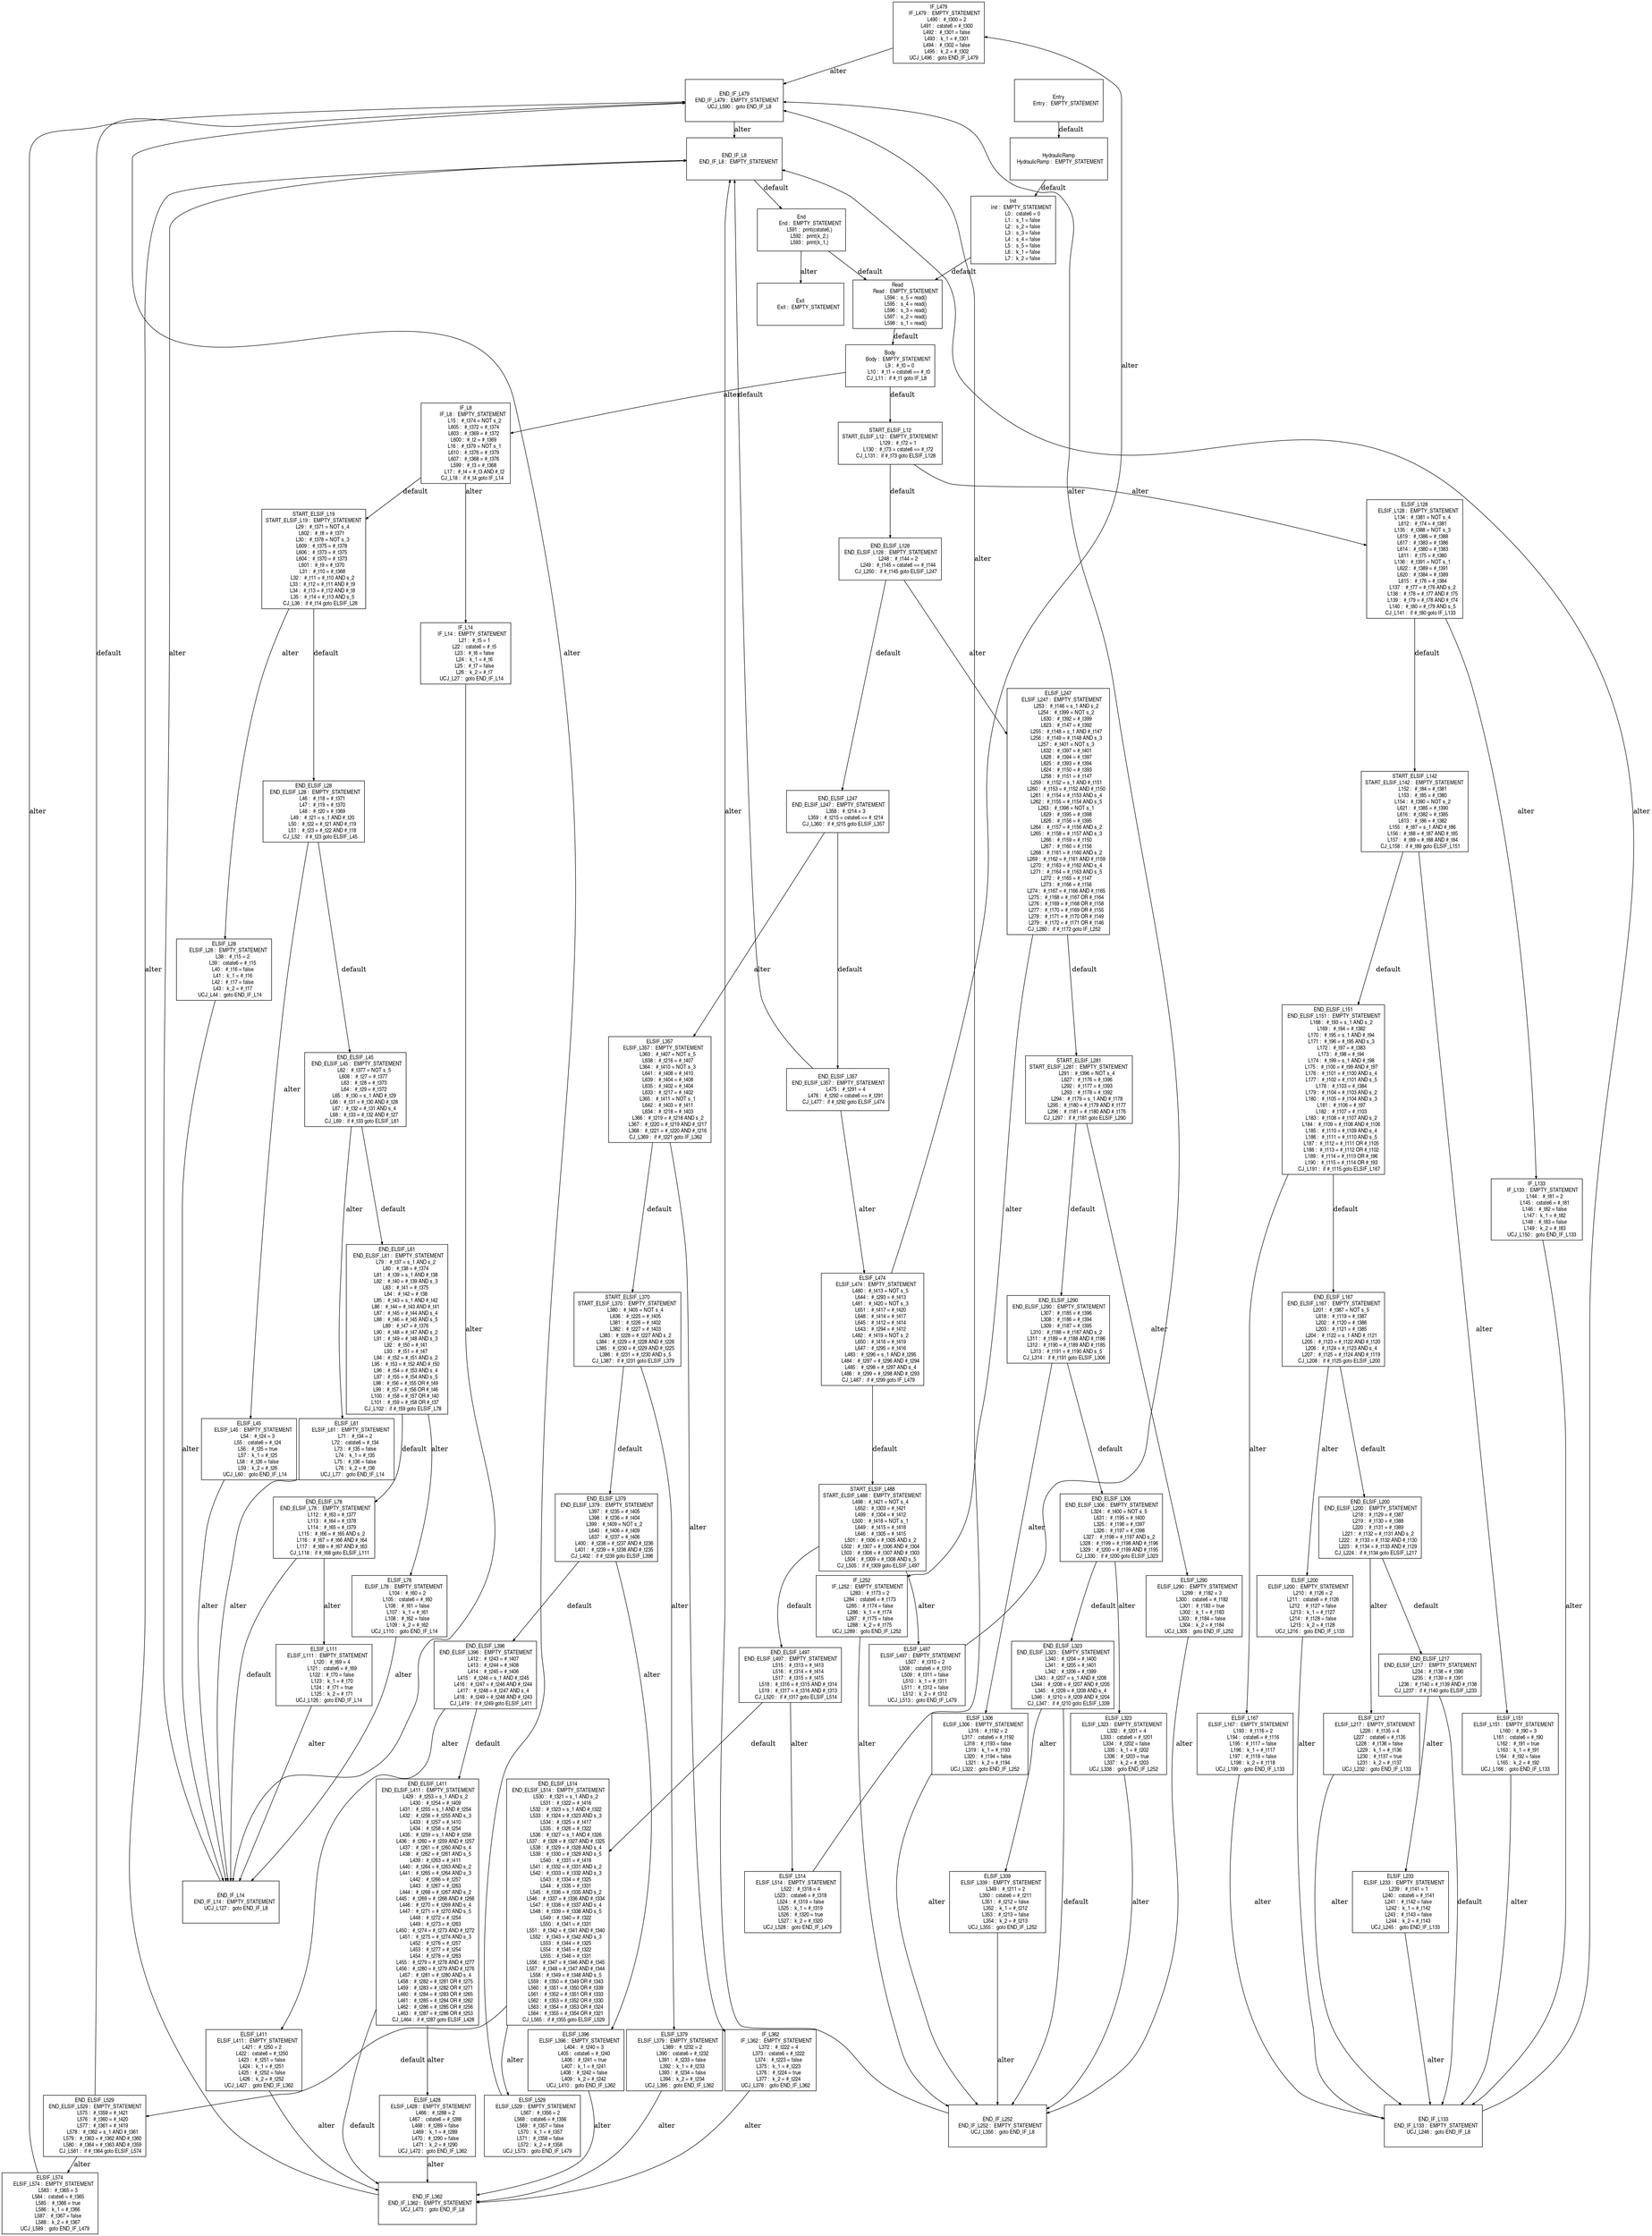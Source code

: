 digraph G {
  ranksep=.25;
  edge [arrowsize=.5]
  node [shape=rectangle, fontname="ArialNarrow",
        fontsize=12,  height=1.2];
  "IF_L479
        IF_L479 :  EMPTY_STATEMENT
           L490 :  #_t300 = 2
           L491 :  cstate6 = #_t300
           L492 :  #_t301 = false
           L493 :  k_1 = #_t301
           L494 :  #_t302 = false
           L495 :  k_2 = #_t302
       UCJ_L496 :  goto END_IF_L479
"; "END_IF_L252
    END_IF_L252 :  EMPTY_STATEMENT
       UCJ_L356 :  goto END_IF_L8
"; "ELSIF_L233
     ELSIF_L233 :  EMPTY_STATEMENT
           L239 :  #_t141 = 1
           L240 :  cstate6 = #_t141
           L241 :  #_t142 = false
           L242 :  k_1 = #_t142
           L243 :  #_t143 = false
           L244 :  k_2 = #_t143
       UCJ_L245 :  goto END_IF_L133
"; "Body
           Body :  EMPTY_STATEMENT
             L9 :  #_t0 = 0
            L10 :  #_t1 = cstate6 == #_t0
         CJ_L11 :  if #_t1 goto IF_L8
"; "IF_L133
        IF_L133 :  EMPTY_STATEMENT
           L144 :  #_t81 = 2
           L145 :  cstate6 = #_t81
           L146 :  #_t82 = false
           L147 :  k_1 = #_t82
           L148 :  #_t83 = false
           L149 :  k_2 = #_t83
       UCJ_L150 :  goto END_IF_L133
"; "ELSIF_L574
     ELSIF_L574 :  EMPTY_STATEMENT
           L583 :  #_t365 = 3
           L584 :  cstate6 = #_t365
           L585 :  #_t366 = true
           L586 :  k_1 = #_t366
           L587 :  #_t367 = false
           L588 :  k_2 = #_t367
       UCJ_L589 :  goto END_IF_L479
"; "END_IF_L8
      END_IF_L8 :  EMPTY_STATEMENT
"; "START_ELSIF_L281
START_ELSIF_L281 :  EMPTY_STATEMENT
           L291 :  #_t396 = NOT s_4
           L627 :  #_t176 = #_t396
           L292 :  #_t177 = #_t393
           L293 :  #_t178 = #_t392
           L294 :  #_t179 = s_1 AND #_t178
           L295 :  #_t180 = #_t179 AND #_t177
           L296 :  #_t181 = #_t180 AND #_t176
        CJ_L297 :  if #_t181 goto ELSIF_L290
"; "START_ELSIF_L370
START_ELSIF_L370 :  EMPTY_STATEMENT
           L380 :  #_t405 = NOT s_4
           L636 :  #_t225 = #_t405
           L381 :  #_t226 = #_t402
           L382 :  #_t227 = #_t403
           L383 :  #_t228 = #_t227 AND s_2
           L384 :  #_t229 = #_t228 AND #_t226
           L385 :  #_t230 = #_t229 AND #_t225
           L386 :  #_t231 = #_t230 AND s_5
        CJ_L387 :  if #_t231 goto ELSIF_L379
"; "ELSIF_L167
     ELSIF_L167 :  EMPTY_STATEMENT
           L193 :  #_t116 = 2
           L194 :  cstate6 = #_t116
           L195 :  #_t117 = false
           L196 :  k_1 = #_t117
           L197 :  #_t118 = false
           L198 :  k_2 = #_t118
       UCJ_L199 :  goto END_IF_L133
"; "END_ELSIF_L357
 END_ELSIF_L357 :  EMPTY_STATEMENT
           L475 :  #_t291 = 4
           L476 :  #_t292 = cstate6 == #_t291
        CJ_L477 :  if #_t292 goto ELSIF_L474
"; "END_ELSIF_L151
 END_ELSIF_L151 :  EMPTY_STATEMENT
           L168 :  #_t93 = s_1 AND s_2
           L169 :  #_t94 = #_t382
           L170 :  #_t95 = s_1 AND #_t94
           L171 :  #_t96 = #_t95 AND s_3
           L172 :  #_t97 = #_t383
           L173 :  #_t98 = #_t94
           L174 :  #_t99 = s_1 AND #_t98
           L175 :  #_t100 = #_t99 AND #_t97
           L176 :  #_t101 = #_t100 AND s_4
           L177 :  #_t102 = #_t101 AND s_5
           L178 :  #_t103 = #_t384
           L179 :  #_t104 = #_t103 AND s_2
           L180 :  #_t105 = #_t104 AND s_3
           L181 :  #_t106 = #_t97
           L182 :  #_t107 = #_t103
           L183 :  #_t108 = #_t107 AND s_2
           L184 :  #_t109 = #_t108 AND #_t106
           L185 :  #_t110 = #_t109 AND s_4
           L186 :  #_t111 = #_t110 AND s_5
           L187 :  #_t112 = #_t111 OR #_t105
           L188 :  #_t113 = #_t112 OR #_t102
           L189 :  #_t114 = #_t113 OR #_t96
           L190 :  #_t115 = #_t114 OR #_t93
        CJ_L191 :  if #_t115 goto ELSIF_L167
"; "ELSIF_L497
     ELSIF_L497 :  EMPTY_STATEMENT
           L507 :  #_t310 = 2
           L508 :  cstate6 = #_t310
           L509 :  #_t311 = false
           L510 :  k_1 = #_t311
           L511 :  #_t312 = false
           L512 :  k_2 = #_t312
       UCJ_L513 :  goto END_IF_L479
"; "END_ELSIF_L497
 END_ELSIF_L497 :  EMPTY_STATEMENT
           L515 :  #_t313 = #_t413
           L516 :  #_t314 = #_t414
           L517 :  #_t315 = #_t415
           L518 :  #_t316 = #_t315 AND #_t314
           L519 :  #_t317 = #_t316 AND #_t313
        CJ_L520 :  if #_t317 goto ELSIF_L514
"; "IF_L362
        IF_L362 :  EMPTY_STATEMENT
           L372 :  #_t222 = 4
           L373 :  cstate6 = #_t222
           L374 :  #_t223 = false
           L375 :  k_1 = #_t223
           L376 :  #_t224 = true
           L377 :  k_2 = #_t224
       UCJ_L378 :  goto END_IF_L362
"; "END_IF_L133
    END_IF_L133 :  EMPTY_STATEMENT
       UCJ_L246 :  goto END_IF_L8
"; "ELSIF_L151
     ELSIF_L151 :  EMPTY_STATEMENT
           L160 :  #_t90 = 3
           L161 :  cstate6 = #_t90
           L162 :  #_t91 = true
           L163 :  k_1 = #_t91
           L164 :  #_t92 = false
           L165 :  k_2 = #_t92
       UCJ_L166 :  goto END_IF_L133
"; "END_IF_L14
     END_IF_L14 :  EMPTY_STATEMENT
       UCJ_L127 :  goto END_IF_L8
"; "ELSIF_L514
     ELSIF_L514 :  EMPTY_STATEMENT
           L522 :  #_t318 = 4
           L523 :  cstate6 = #_t318
           L524 :  #_t319 = false
           L525 :  k_1 = #_t319
           L526 :  #_t320 = true
           L527 :  k_2 = #_t320
       UCJ_L528 :  goto END_IF_L479
"; "END_ELSIF_L514
 END_ELSIF_L514 :  EMPTY_STATEMENT
           L530 :  #_t321 = s_1 AND s_2
           L531 :  #_t322 = #_t416
           L532 :  #_t323 = s_1 AND #_t322
           L533 :  #_t324 = #_t323 AND s_3
           L534 :  #_t325 = #_t417
           L535 :  #_t326 = #_t322
           L536 :  #_t327 = s_1 AND #_t326
           L537 :  #_t328 = #_t327 AND #_t325
           L538 :  #_t329 = #_t328 AND s_4
           L539 :  #_t330 = #_t329 AND s_5
           L540 :  #_t331 = #_t418
           L541 :  #_t332 = #_t331 AND s_2
           L542 :  #_t333 = #_t332 AND s_3
           L543 :  #_t334 = #_t325
           L544 :  #_t335 = #_t331
           L545 :  #_t336 = #_t335 AND s_2
           L546 :  #_t337 = #_t336 AND #_t334
           L547 :  #_t338 = #_t337 AND s_4
           L548 :  #_t339 = #_t338 AND s_5
           L549 :  #_t340 = #_t322
           L550 :  #_t341 = #_t331
           L551 :  #_t342 = #_t341 AND #_t340
           L552 :  #_t343 = #_t342 AND s_3
           L553 :  #_t344 = #_t325
           L554 :  #_t345 = #_t322
           L555 :  #_t346 = #_t331
           L556 :  #_t347 = #_t346 AND #_t345
           L557 :  #_t348 = #_t347 AND #_t344
           L558 :  #_t349 = #_t348 AND s_5
           L559 :  #_t350 = #_t349 OR #_t343
           L560 :  #_t351 = #_t350 OR #_t339
           L561 :  #_t352 = #_t351 OR #_t333
           L562 :  #_t353 = #_t352 OR #_t330
           L563 :  #_t354 = #_t353 OR #_t324
           L564 :  #_t355 = #_t354 OR #_t321
        CJ_L565 :  if #_t355 goto ELSIF_L529
"; "ELSIF_L474
     ELSIF_L474 :  EMPTY_STATEMENT
           L480 :  #_t413 = NOT s_5
           L644 :  #_t293 = #_t413
           L481 :  #_t420 = NOT s_3
           L651 :  #_t417 = #_t420
           L648 :  #_t414 = #_t417
           L645 :  #_t412 = #_t414
           L643 :  #_t294 = #_t412
           L482 :  #_t419 = NOT s_2
           L650 :  #_t416 = #_t419
           L647 :  #_t295 = #_t416
           L483 :  #_t296 = s_1 AND #_t295
           L484 :  #_t297 = #_t296 AND #_t294
           L485 :  #_t298 = #_t297 AND s_4
           L486 :  #_t299 = #_t298 AND #_t293
        CJ_L487 :  if #_t299 goto IF_L479
"; "END_ELSIF_L290
 END_ELSIF_L290 :  EMPTY_STATEMENT
           L307 :  #_t185 = #_t396
           L308 :  #_t186 = #_t394
           L309 :  #_t187 = #_t395
           L310 :  #_t188 = #_t187 AND s_2
           L311 :  #_t189 = #_t188 AND #_t186
           L312 :  #_t190 = #_t189 AND #_t185
           L313 :  #_t191 = #_t190 AND s_5
        CJ_L314 :  if #_t191 goto ELSIF_L306
"; "END_ELSIF_L61
  END_ELSIF_L61 :  EMPTY_STATEMENT
            L79 :  #_t37 = s_1 AND s_2
            L80 :  #_t38 = #_t374
            L81 :  #_t39 = s_1 AND #_t38
            L82 :  #_t40 = #_t39 AND s_3
            L83 :  #_t41 = #_t375
            L84 :  #_t42 = #_t38
            L85 :  #_t43 = s_1 AND #_t42
            L86 :  #_t44 = #_t43 AND #_t41
            L87 :  #_t45 = #_t44 AND s_4
            L88 :  #_t46 = #_t45 AND s_5
            L89 :  #_t47 = #_t376
            L90 :  #_t48 = #_t47 AND s_2
            L91 :  #_t49 = #_t48 AND s_3
            L92 :  #_t50 = #_t41
            L93 :  #_t51 = #_t47
            L94 :  #_t52 = #_t51 AND s_2
            L95 :  #_t53 = #_t52 AND #_t50
            L96 :  #_t54 = #_t53 AND s_4
            L97 :  #_t55 = #_t54 AND s_5
            L98 :  #_t56 = #_t55 OR #_t49
            L99 :  #_t57 = #_t56 OR #_t46
           L100 :  #_t58 = #_t57 OR #_t40
           L101 :  #_t59 = #_t58 OR #_t37
        CJ_L102 :  if #_t59 goto ELSIF_L78
"; "IF_L14
         IF_L14 :  EMPTY_STATEMENT
            L21 :  #_t5 = 1
            L22 :  cstate6 = #_t5
            L23 :  #_t6 = false
            L24 :  k_1 = #_t6
            L25 :  #_t7 = false
            L26 :  k_2 = #_t7
        UCJ_L27 :  goto END_IF_L14
"; "END_ELSIF_L78
  END_ELSIF_L78 :  EMPTY_STATEMENT
           L112 :  #_t63 = #_t377
           L113 :  #_t64 = #_t378
           L114 :  #_t65 = #_t379
           L115 :  #_t66 = #_t65 AND s_2
           L116 :  #_t67 = #_t66 AND #_t64
           L117 :  #_t68 = #_t67 AND #_t63
        CJ_L118 :  if #_t68 goto ELSIF_L111
"; "ELSIF_L411
     ELSIF_L411 :  EMPTY_STATEMENT
           L421 :  #_t250 = 2
           L422 :  cstate6 = #_t250
           L423 :  #_t251 = false
           L424 :  k_1 = #_t251
           L425 :  #_t252 = false
           L426 :  k_2 = #_t252
       UCJ_L427 :  goto END_IF_L362
"; "ELSIF_L396
     ELSIF_L396 :  EMPTY_STATEMENT
           L404 :  #_t240 = 3
           L405 :  cstate6 = #_t240
           L406 :  #_t241 = true
           L407 :  k_1 = #_t241
           L408 :  #_t242 = false
           L409 :  k_2 = #_t242
       UCJ_L410 :  goto END_IF_L362
"; "ELSIF_L529
     ELSIF_L529 :  EMPTY_STATEMENT
           L567 :  #_t356 = 2
           L568 :  cstate6 = #_t356
           L569 :  #_t357 = false
           L570 :  k_1 = #_t357
           L571 :  #_t358 = false
           L572 :  k_2 = #_t358
       UCJ_L573 :  goto END_IF_L479
"; "END_ELSIF_L128
 END_ELSIF_L128 :  EMPTY_STATEMENT
           L248 :  #_t144 = 2
           L249 :  #_t145 = cstate6 == #_t144
        CJ_L250 :  if #_t145 goto ELSIF_L247
"; "ELSIF_L428
     ELSIF_L428 :  EMPTY_STATEMENT
           L466 :  #_t288 = 2
           L467 :  cstate6 = #_t288
           L468 :  #_t289 = false
           L469 :  k_1 = #_t289
           L470 :  #_t290 = false
           L471 :  k_2 = #_t290
       UCJ_L472 :  goto END_IF_L362
"; "START_ELSIF_L142
START_ELSIF_L142 :  EMPTY_STATEMENT
           L152 :  #_t84 = #_t381
           L153 :  #_t85 = #_t380
           L154 :  #_t390 = NOT s_2
           L621 :  #_t385 = #_t390
           L616 :  #_t382 = #_t385
           L613 :  #_t86 = #_t382
           L155 :  #_t87 = s_1 AND #_t86
           L156 :  #_t88 = #_t87 AND #_t85
           L157 :  #_t89 = #_t88 AND #_t84
        CJ_L158 :  if #_t89 goto ELSIF_L151
"; "END_ELSIF_L247
 END_ELSIF_L247 :  EMPTY_STATEMENT
           L358 :  #_t214 = 3
           L359 :  #_t215 = cstate6 == #_t214
        CJ_L360 :  if #_t215 goto ELSIF_L357
"; "Entry
          Entry :  EMPTY_STATEMENT
"; "ELSIF_L323
     ELSIF_L323 :  EMPTY_STATEMENT
           L332 :  #_t201 = 4
           L333 :  cstate6 = #_t201
           L334 :  #_t202 = false
           L335 :  k_1 = #_t202
           L336 :  #_t203 = true
           L337 :  k_2 = #_t203
       UCJ_L338 :  goto END_IF_L252
"; "ELSIF_L339
     ELSIF_L339 :  EMPTY_STATEMENT
           L349 :  #_t211 = 2
           L350 :  cstate6 = #_t211
           L351 :  #_t212 = false
           L352 :  k_1 = #_t212
           L353 :  #_t213 = false
           L354 :  k_2 = #_t213
       UCJ_L355 :  goto END_IF_L252
"; "IF_L8
          IF_L8 :  EMPTY_STATEMENT
            L15 :  #_t374 = NOT s_2
           L605 :  #_t372 = #_t374
           L603 :  #_t369 = #_t372
           L600 :  #_t2 = #_t369
            L16 :  #_t379 = NOT s_1
           L610 :  #_t376 = #_t379
           L607 :  #_t368 = #_t376
           L599 :  #_t3 = #_t368
            L17 :  #_t4 = #_t3 AND #_t2
         CJ_L18 :  if #_t4 goto IF_L14
"; "END_ELSIF_L45
  END_ELSIF_L45 :  EMPTY_STATEMENT
            L62 :  #_t377 = NOT s_5
           L608 :  #_t27 = #_t377
            L63 :  #_t28 = #_t373
            L64 :  #_t29 = #_t372
            L65 :  #_t30 = s_1 AND #_t29
            L66 :  #_t31 = #_t30 AND #_t28
            L67 :  #_t32 = #_t31 AND s_4
            L68 :  #_t33 = #_t32 AND #_t27
         CJ_L69 :  if #_t33 goto ELSIF_L61
"; "END_ELSIF_L323
 END_ELSIF_L323 :  EMPTY_STATEMENT
           L340 :  #_t204 = #_t400
           L341 :  #_t205 = #_t401
           L342 :  #_t206 = #_t399
           L343 :  #_t207 = s_1 AND #_t206
           L344 :  #_t208 = #_t207 AND #_t205
           L345 :  #_t209 = #_t208 AND s_4
           L346 :  #_t210 = #_t209 AND #_t204
        CJ_L347 :  if #_t210 goto ELSIF_L339
"; "ELSIF_L61
      ELSIF_L61 :  EMPTY_STATEMENT
            L71 :  #_t34 = 2
            L72 :  cstate6 = #_t34
            L73 :  #_t35 = false
            L74 :  k_1 = #_t35
            L75 :  #_t36 = false
            L76 :  k_2 = #_t36
        UCJ_L77 :  goto END_IF_L14
"; "ELSIF_L200
     ELSIF_L200 :  EMPTY_STATEMENT
           L210 :  #_t126 = 2
           L211 :  cstate6 = #_t126
           L212 :  #_t127 = false
           L213 :  k_1 = #_t127
           L214 :  #_t128 = false
           L215 :  k_2 = #_t128
       UCJ_L216 :  goto END_IF_L133
"; "Exit
           Exit :  EMPTY_STATEMENT
"; "END_IF_L479
    END_IF_L479 :  EMPTY_STATEMENT
       UCJ_L590 :  goto END_IF_L8
"; "ELSIF_L306
     ELSIF_L306 :  EMPTY_STATEMENT
           L316 :  #_t192 = 2
           L317 :  cstate6 = #_t192
           L318 :  #_t193 = false
           L319 :  k_1 = #_t193
           L320 :  #_t194 = false
           L321 :  k_2 = #_t194
       UCJ_L322 :  goto END_IF_L252
"; "END_ELSIF_L306
 END_ELSIF_L306 :  EMPTY_STATEMENT
           L324 :  #_t400 = NOT s_5
           L631 :  #_t195 = #_t400
           L325 :  #_t196 = #_t397
           L326 :  #_t197 = #_t398
           L327 :  #_t198 = #_t197 AND s_2
           L328 :  #_t199 = #_t198 AND #_t196
           L329 :  #_t200 = #_t199 AND #_t195
        CJ_L330 :  if #_t200 goto ELSIF_L323
"; "End
            End :  EMPTY_STATEMENT
           L591 :  print(cstate6,)
           L592 :  print(k_2,)
           L593 :  print(k_1,)
"; "END_ELSIF_L28
  END_ELSIF_L28 :  EMPTY_STATEMENT
            L46 :  #_t18 = #_t371
            L47 :  #_t19 = #_t370
            L48 :  #_t20 = #_t369
            L49 :  #_t21 = s_1 AND #_t20
            L50 :  #_t22 = #_t21 AND #_t19
            L51 :  #_t23 = #_t22 AND #_t18
         CJ_L52 :  if #_t23 goto ELSIF_L45
"; "ELSIF_L78
      ELSIF_L78 :  EMPTY_STATEMENT
           L104 :  #_t60 = 2
           L105 :  cstate6 = #_t60
           L106 :  #_t61 = false
           L107 :  k_1 = #_t61
           L108 :  #_t62 = false
           L109 :  k_2 = #_t62
       UCJ_L110 :  goto END_IF_L14
"; "END_ELSIF_L529
 END_ELSIF_L529 :  EMPTY_STATEMENT
           L575 :  #_t359 = #_t421
           L576 :  #_t360 = #_t420
           L577 :  #_t361 = #_t419
           L578 :  #_t362 = s_1 AND #_t361
           L579 :  #_t363 = #_t362 AND #_t360
           L580 :  #_t364 = #_t363 AND #_t359
        CJ_L581 :  if #_t364 goto ELSIF_L574
"; "ELSIF_L217
     ELSIF_L217 :  EMPTY_STATEMENT
           L226 :  #_t135 = 4
           L227 :  cstate6 = #_t135
           L228 :  #_t136 = false
           L229 :  k_1 = #_t136
           L230 :  #_t137 = true
           L231 :  k_2 = #_t137
       UCJ_L232 :  goto END_IF_L133
"; "END_ELSIF_L411
 END_ELSIF_L411 :  EMPTY_STATEMENT
           L429 :  #_t253 = s_1 AND s_2
           L430 :  #_t254 = #_t409
           L431 :  #_t255 = s_1 AND #_t254
           L432 :  #_t256 = #_t255 AND s_3
           L433 :  #_t257 = #_t410
           L434 :  #_t258 = #_t254
           L435 :  #_t259 = s_1 AND #_t258
           L436 :  #_t260 = #_t259 AND #_t257
           L437 :  #_t261 = #_t260 AND s_4
           L438 :  #_t262 = #_t261 AND s_5
           L439 :  #_t263 = #_t411
           L440 :  #_t264 = #_t263 AND s_2
           L441 :  #_t265 = #_t264 AND s_3
           L442 :  #_t266 = #_t257
           L443 :  #_t267 = #_t263
           L444 :  #_t268 = #_t267 AND s_2
           L445 :  #_t269 = #_t268 AND #_t266
           L446 :  #_t270 = #_t269 AND s_4
           L447 :  #_t271 = #_t270 AND s_5
           L448 :  #_t272 = #_t254
           L449 :  #_t273 = #_t263
           L450 :  #_t274 = #_t273 AND #_t272
           L451 :  #_t275 = #_t274 AND s_3
           L452 :  #_t276 = #_t257
           L453 :  #_t277 = #_t254
           L454 :  #_t278 = #_t263
           L455 :  #_t279 = #_t278 AND #_t277
           L456 :  #_t280 = #_t279 AND #_t276
           L457 :  #_t281 = #_t280 AND s_4
           L458 :  #_t282 = #_t281 OR #_t275
           L459 :  #_t283 = #_t282 OR #_t271
           L460 :  #_t284 = #_t283 OR #_t265
           L461 :  #_t285 = #_t284 OR #_t262
           L462 :  #_t286 = #_t285 OR #_t256
           L463 :  #_t287 = #_t286 OR #_t253
        CJ_L464 :  if #_t287 goto ELSIF_L428
"; "END_IF_L362
    END_IF_L362 :  EMPTY_STATEMENT
       UCJ_L473 :  goto END_IF_L8
"; "ELSIF_L45
      ELSIF_L45 :  EMPTY_STATEMENT
            L54 :  #_t24 = 3
            L55 :  cstate6 = #_t24
            L56 :  #_t25 = true
            L57 :  k_1 = #_t25
            L58 :  #_t26 = false
            L59 :  k_2 = #_t26
        UCJ_L60 :  goto END_IF_L14
"; "ELSIF_L111
     ELSIF_L111 :  EMPTY_STATEMENT
           L120 :  #_t69 = 4
           L121 :  cstate6 = #_t69
           L122 :  #_t70 = false
           L123 :  k_1 = #_t70
           L124 :  #_t71 = true
           L125 :  k_2 = #_t71
       UCJ_L126 :  goto END_IF_L14
"; "ELSIF_L290
     ELSIF_L290 :  EMPTY_STATEMENT
           L299 :  #_t182 = 3
           L300 :  cstate6 = #_t182
           L301 :  #_t183 = true
           L302 :  k_1 = #_t183
           L303 :  #_t184 = false
           L304 :  k_2 = #_t184
       UCJ_L305 :  goto END_IF_L252
"; "ELSIF_L357
     ELSIF_L357 :  EMPTY_STATEMENT
           L363 :  #_t407 = NOT s_5
           L638 :  #_t216 = #_t407
           L364 :  #_t410 = NOT s_3
           L641 :  #_t408 = #_t410
           L639 :  #_t404 = #_t408
           L635 :  #_t402 = #_t404
           L633 :  #_t217 = #_t402
           L365 :  #_t411 = NOT s_1
           L642 :  #_t403 = #_t411
           L634 :  #_t218 = #_t403
           L366 :  #_t219 = #_t218 AND s_2
           L367 :  #_t220 = #_t219 AND #_t217
           L368 :  #_t221 = #_t220 AND #_t216
        CJ_L369 :  if #_t221 goto IF_L362
"; "ELSIF_L28
      ELSIF_L28 :  EMPTY_STATEMENT
            L38 :  #_t15 = 2
            L39 :  cstate6 = #_t15
            L40 :  #_t16 = false
            L41 :  k_1 = #_t16
            L42 :  #_t17 = false
            L43 :  k_2 = #_t17
        UCJ_L44 :  goto END_IF_L14
"; "START_ELSIF_L488
START_ELSIF_L488 :  EMPTY_STATEMENT
           L498 :  #_t421 = NOT s_4
           L652 :  #_t303 = #_t421
           L499 :  #_t304 = #_t412
           L500 :  #_t418 = NOT s_1
           L649 :  #_t415 = #_t418
           L646 :  #_t305 = #_t415
           L501 :  #_t306 = #_t305 AND s_2
           L502 :  #_t307 = #_t306 AND #_t304
           L503 :  #_t308 = #_t307 AND #_t303
           L504 :  #_t309 = #_t308 AND s_5
        CJ_L505 :  if #_t309 goto ELSIF_L497
"; "START_ELSIF_L12
START_ELSIF_L12 :  EMPTY_STATEMENT
           L129 :  #_t72 = 1
           L130 :  #_t73 = cstate6 == #_t72
        CJ_L131 :  if #_t73 goto ELSIF_L128
"; "END_ELSIF_L200
 END_ELSIF_L200 :  EMPTY_STATEMENT
           L218 :  #_t129 = #_t387
           L219 :  #_t130 = #_t388
           L220 :  #_t131 = #_t389
           L221 :  #_t132 = #_t131 AND s_2
           L222 :  #_t133 = #_t132 AND #_t130
           L223 :  #_t134 = #_t133 AND #_t129
        CJ_L224 :  if #_t134 goto ELSIF_L217
"; "START_ELSIF_L19
START_ELSIF_L19 :  EMPTY_STATEMENT
            L29 :  #_t371 = NOT s_4
           L602 :  #_t8 = #_t371
            L30 :  #_t378 = NOT s_3
           L609 :  #_t375 = #_t378
           L606 :  #_t373 = #_t375
           L604 :  #_t370 = #_t373
           L601 :  #_t9 = #_t370
            L31 :  #_t10 = #_t368
            L32 :  #_t11 = #_t10 AND s_2
            L33 :  #_t12 = #_t11 AND #_t9
            L34 :  #_t13 = #_t12 AND #_t8
            L35 :  #_t14 = #_t13 AND s_5
         CJ_L36 :  if #_t14 goto ELSIF_L28
"; "Init
           Init :  EMPTY_STATEMENT
             L0 :  cstate6 = 0
             L1 :  s_1 = false
             L2 :  s_2 = false
             L3 :  s_3 = false
             L4 :  s_4 = false
             L5 :  s_5 = false
             L6 :  k_1 = false
             L7 :  k_2 = false
"; "END_ELSIF_L379
 END_ELSIF_L379 :  EMPTY_STATEMENT
           L397 :  #_t235 = #_t405
           L398 :  #_t236 = #_t404
           L399 :  #_t409 = NOT s_2
           L640 :  #_t406 = #_t409
           L637 :  #_t237 = #_t406
           L400 :  #_t238 = #_t237 AND #_t236
           L401 :  #_t239 = #_t238 AND #_t235
        CJ_L402 :  if #_t239 goto ELSIF_L396
"; "END_ELSIF_L167
 END_ELSIF_L167 :  EMPTY_STATEMENT
           L201 :  #_t387 = NOT s_5
           L618 :  #_t119 = #_t387
           L202 :  #_t120 = #_t386
           L203 :  #_t121 = #_t385
           L204 :  #_t122 = s_1 AND #_t121
           L205 :  #_t123 = #_t122 AND #_t120
           L206 :  #_t124 = #_t123 AND s_4
           L207 :  #_t125 = #_t124 AND #_t119
        CJ_L208 :  if #_t125 goto ELSIF_L200
"; "END_ELSIF_L217
 END_ELSIF_L217 :  EMPTY_STATEMENT
           L234 :  #_t138 = #_t390
           L235 :  #_t139 = #_t391
           L236 :  #_t140 = #_t139 AND #_t138
        CJ_L237 :  if #_t140 goto ELSIF_L233
"; "ELSIF_L247
     ELSIF_L247 :  EMPTY_STATEMENT
           L253 :  #_t146 = s_1 AND s_2
           L254 :  #_t399 = NOT s_2
           L630 :  #_t392 = #_t399
           L623 :  #_t147 = #_t392
           L255 :  #_t148 = s_1 AND #_t147
           L256 :  #_t149 = #_t148 AND s_3
           L257 :  #_t401 = NOT s_3
           L632 :  #_t397 = #_t401
           L628 :  #_t394 = #_t397
           L625 :  #_t393 = #_t394
           L624 :  #_t150 = #_t393
           L258 :  #_t151 = #_t147
           L259 :  #_t152 = s_1 AND #_t151
           L260 :  #_t153 = #_t152 AND #_t150
           L261 :  #_t154 = #_t153 AND s_4
           L262 :  #_t155 = #_t154 AND s_5
           L263 :  #_t398 = NOT s_1
           L629 :  #_t395 = #_t398
           L626 :  #_t156 = #_t395
           L264 :  #_t157 = #_t156 AND s_2
           L265 :  #_t158 = #_t157 AND s_3
           L266 :  #_t159 = #_t150
           L267 :  #_t160 = #_t156
           L268 :  #_t161 = #_t160 AND s_2
           L269 :  #_t162 = #_t161 AND #_t159
           L270 :  #_t163 = #_t162 AND s_4
           L271 :  #_t164 = #_t163 AND s_5
           L272 :  #_t165 = #_t147
           L273 :  #_t166 = #_t156
           L274 :  #_t167 = #_t166 AND #_t165
           L275 :  #_t168 = #_t167 OR #_t164
           L276 :  #_t169 = #_t168 OR #_t158
           L277 :  #_t170 = #_t169 OR #_t155
           L278 :  #_t171 = #_t170 OR #_t149
           L279 :  #_t172 = #_t171 OR #_t146
        CJ_L280 :  if #_t172 goto IF_L252
"; "END_ELSIF_L396
 END_ELSIF_L396 :  EMPTY_STATEMENT
           L412 :  #_t243 = #_t407
           L413 :  #_t244 = #_t408
           L414 :  #_t245 = #_t406
           L415 :  #_t246 = s_1 AND #_t245
           L416 :  #_t247 = #_t246 AND #_t244
           L417 :  #_t248 = #_t247 AND s_4
           L418 :  #_t249 = #_t248 AND #_t243
        CJ_L419 :  if #_t249 goto ELSIF_L411
"; "Read
           Read :  EMPTY_STATEMENT
           L594 :  s_5 = read()
           L595 :  s_4 = read()
           L596 :  s_3 = read()
           L597 :  s_2 = read()
           L598 :  s_1 = read()
"; "ELSIF_L379
     ELSIF_L379 :  EMPTY_STATEMENT
           L389 :  #_t232 = 2
           L390 :  cstate6 = #_t232
           L391 :  #_t233 = false
           L392 :  k_1 = #_t233
           L393 :  #_t234 = false
           L394 :  k_2 = #_t234
       UCJ_L395 :  goto END_IF_L362
"; "HydraulicRamp
  HydraulicRamp :  EMPTY_STATEMENT
"; "IF_L252
        IF_L252 :  EMPTY_STATEMENT
           L283 :  #_t173 = 2
           L284 :  cstate6 = #_t173
           L285 :  #_t174 = false
           L286 :  k_1 = #_t174
           L287 :  #_t175 = false
           L288 :  k_2 = #_t175
       UCJ_L289 :  goto END_IF_L252
"; "ELSIF_L128
     ELSIF_L128 :  EMPTY_STATEMENT
           L134 :  #_t381 = NOT s_4
           L612 :  #_t74 = #_t381
           L135 :  #_t388 = NOT s_3
           L619 :  #_t386 = #_t388
           L617 :  #_t383 = #_t386
           L614 :  #_t380 = #_t383
           L611 :  #_t75 = #_t380
           L136 :  #_t391 = NOT s_1
           L622 :  #_t389 = #_t391
           L620 :  #_t384 = #_t389
           L615 :  #_t76 = #_t384
           L137 :  #_t77 = #_t76 AND s_2
           L138 :  #_t78 = #_t77 AND #_t75
           L139 :  #_t79 = #_t78 AND #_t74
           L140 :  #_t80 = #_t79 AND s_5
        CJ_L141 :  if #_t80 goto IF_L133
"; 
  "HydraulicRamp
  HydraulicRamp :  EMPTY_STATEMENT
" -> "Init
           Init :  EMPTY_STATEMENT
             L0 :  cstate6 = 0
             L1 :  s_1 = false
             L2 :  s_2 = false
             L3 :  s_3 = false
             L4 :  s_4 = false
             L5 :  s_5 = false
             L6 :  k_1 = false
             L7 :  k_2 = false
"  [label="default"];
  "Init
           Init :  EMPTY_STATEMENT
             L0 :  cstate6 = 0
             L1 :  s_1 = false
             L2 :  s_2 = false
             L3 :  s_3 = false
             L4 :  s_4 = false
             L5 :  s_5 = false
             L6 :  k_1 = false
             L7 :  k_2 = false
" -> "Read
           Read :  EMPTY_STATEMENT
           L594 :  s_5 = read()
           L595 :  s_4 = read()
           L596 :  s_3 = read()
           L597 :  s_2 = read()
           L598 :  s_1 = read()
"  [label="default"];
  "Body
           Body :  EMPTY_STATEMENT
             L9 :  #_t0 = 0
            L10 :  #_t1 = cstate6 == #_t0
         CJ_L11 :  if #_t1 goto IF_L8
" -> "START_ELSIF_L12
START_ELSIF_L12 :  EMPTY_STATEMENT
           L129 :  #_t72 = 1
           L130 :  #_t73 = cstate6 == #_t72
        CJ_L131 :  if #_t73 goto ELSIF_L128
"  [label="default"];
  "Body
           Body :  EMPTY_STATEMENT
             L9 :  #_t0 = 0
            L10 :  #_t1 = cstate6 == #_t0
         CJ_L11 :  if #_t1 goto IF_L8
" -> "IF_L8
          IF_L8 :  EMPTY_STATEMENT
            L15 :  #_t374 = NOT s_2
           L605 :  #_t372 = #_t374
           L603 :  #_t369 = #_t372
           L600 :  #_t2 = #_t369
            L16 :  #_t379 = NOT s_1
           L610 :  #_t376 = #_t379
           L607 :  #_t368 = #_t376
           L599 :  #_t3 = #_t368
            L17 :  #_t4 = #_t3 AND #_t2
         CJ_L18 :  if #_t4 goto IF_L14
"  [label="alter"];
  "IF_L8
          IF_L8 :  EMPTY_STATEMENT
            L15 :  #_t374 = NOT s_2
           L605 :  #_t372 = #_t374
           L603 :  #_t369 = #_t372
           L600 :  #_t2 = #_t369
            L16 :  #_t379 = NOT s_1
           L610 :  #_t376 = #_t379
           L607 :  #_t368 = #_t376
           L599 :  #_t3 = #_t368
            L17 :  #_t4 = #_t3 AND #_t2
         CJ_L18 :  if #_t4 goto IF_L14
" -> "START_ELSIF_L19
START_ELSIF_L19 :  EMPTY_STATEMENT
            L29 :  #_t371 = NOT s_4
           L602 :  #_t8 = #_t371
            L30 :  #_t378 = NOT s_3
           L609 :  #_t375 = #_t378
           L606 :  #_t373 = #_t375
           L604 :  #_t370 = #_t373
           L601 :  #_t9 = #_t370
            L31 :  #_t10 = #_t368
            L32 :  #_t11 = #_t10 AND s_2
            L33 :  #_t12 = #_t11 AND #_t9
            L34 :  #_t13 = #_t12 AND #_t8
            L35 :  #_t14 = #_t13 AND s_5
         CJ_L36 :  if #_t14 goto ELSIF_L28
"  [label="default"];
  "IF_L8
          IF_L8 :  EMPTY_STATEMENT
            L15 :  #_t374 = NOT s_2
           L605 :  #_t372 = #_t374
           L603 :  #_t369 = #_t372
           L600 :  #_t2 = #_t369
            L16 :  #_t379 = NOT s_1
           L610 :  #_t376 = #_t379
           L607 :  #_t368 = #_t376
           L599 :  #_t3 = #_t368
            L17 :  #_t4 = #_t3 AND #_t2
         CJ_L18 :  if #_t4 goto IF_L14
" -> "IF_L14
         IF_L14 :  EMPTY_STATEMENT
            L21 :  #_t5 = 1
            L22 :  cstate6 = #_t5
            L23 :  #_t6 = false
            L24 :  k_1 = #_t6
            L25 :  #_t7 = false
            L26 :  k_2 = #_t7
        UCJ_L27 :  goto END_IF_L14
"  [label="alter"];
  "IF_L14
         IF_L14 :  EMPTY_STATEMENT
            L21 :  #_t5 = 1
            L22 :  cstate6 = #_t5
            L23 :  #_t6 = false
            L24 :  k_1 = #_t6
            L25 :  #_t7 = false
            L26 :  k_2 = #_t7
        UCJ_L27 :  goto END_IF_L14
" -> "END_IF_L14
     END_IF_L14 :  EMPTY_STATEMENT
       UCJ_L127 :  goto END_IF_L8
"  [label="alter"];
  "START_ELSIF_L19
START_ELSIF_L19 :  EMPTY_STATEMENT
            L29 :  #_t371 = NOT s_4
           L602 :  #_t8 = #_t371
            L30 :  #_t378 = NOT s_3
           L609 :  #_t375 = #_t378
           L606 :  #_t373 = #_t375
           L604 :  #_t370 = #_t373
           L601 :  #_t9 = #_t370
            L31 :  #_t10 = #_t368
            L32 :  #_t11 = #_t10 AND s_2
            L33 :  #_t12 = #_t11 AND #_t9
            L34 :  #_t13 = #_t12 AND #_t8
            L35 :  #_t14 = #_t13 AND s_5
         CJ_L36 :  if #_t14 goto ELSIF_L28
" -> "END_ELSIF_L28
  END_ELSIF_L28 :  EMPTY_STATEMENT
            L46 :  #_t18 = #_t371
            L47 :  #_t19 = #_t370
            L48 :  #_t20 = #_t369
            L49 :  #_t21 = s_1 AND #_t20
            L50 :  #_t22 = #_t21 AND #_t19
            L51 :  #_t23 = #_t22 AND #_t18
         CJ_L52 :  if #_t23 goto ELSIF_L45
"  [label="default"];
  "START_ELSIF_L19
START_ELSIF_L19 :  EMPTY_STATEMENT
            L29 :  #_t371 = NOT s_4
           L602 :  #_t8 = #_t371
            L30 :  #_t378 = NOT s_3
           L609 :  #_t375 = #_t378
           L606 :  #_t373 = #_t375
           L604 :  #_t370 = #_t373
           L601 :  #_t9 = #_t370
            L31 :  #_t10 = #_t368
            L32 :  #_t11 = #_t10 AND s_2
            L33 :  #_t12 = #_t11 AND #_t9
            L34 :  #_t13 = #_t12 AND #_t8
            L35 :  #_t14 = #_t13 AND s_5
         CJ_L36 :  if #_t14 goto ELSIF_L28
" -> "ELSIF_L28
      ELSIF_L28 :  EMPTY_STATEMENT
            L38 :  #_t15 = 2
            L39 :  cstate6 = #_t15
            L40 :  #_t16 = false
            L41 :  k_1 = #_t16
            L42 :  #_t17 = false
            L43 :  k_2 = #_t17
        UCJ_L44 :  goto END_IF_L14
"  [label="alter"];
  "ELSIF_L28
      ELSIF_L28 :  EMPTY_STATEMENT
            L38 :  #_t15 = 2
            L39 :  cstate6 = #_t15
            L40 :  #_t16 = false
            L41 :  k_1 = #_t16
            L42 :  #_t17 = false
            L43 :  k_2 = #_t17
        UCJ_L44 :  goto END_IF_L14
" -> "END_IF_L14
     END_IF_L14 :  EMPTY_STATEMENT
       UCJ_L127 :  goto END_IF_L8
"  [label="alter"];
  "END_ELSIF_L28
  END_ELSIF_L28 :  EMPTY_STATEMENT
            L46 :  #_t18 = #_t371
            L47 :  #_t19 = #_t370
            L48 :  #_t20 = #_t369
            L49 :  #_t21 = s_1 AND #_t20
            L50 :  #_t22 = #_t21 AND #_t19
            L51 :  #_t23 = #_t22 AND #_t18
         CJ_L52 :  if #_t23 goto ELSIF_L45
" -> "END_ELSIF_L45
  END_ELSIF_L45 :  EMPTY_STATEMENT
            L62 :  #_t377 = NOT s_5
           L608 :  #_t27 = #_t377
            L63 :  #_t28 = #_t373
            L64 :  #_t29 = #_t372
            L65 :  #_t30 = s_1 AND #_t29
            L66 :  #_t31 = #_t30 AND #_t28
            L67 :  #_t32 = #_t31 AND s_4
            L68 :  #_t33 = #_t32 AND #_t27
         CJ_L69 :  if #_t33 goto ELSIF_L61
"  [label="default"];
  "END_ELSIF_L28
  END_ELSIF_L28 :  EMPTY_STATEMENT
            L46 :  #_t18 = #_t371
            L47 :  #_t19 = #_t370
            L48 :  #_t20 = #_t369
            L49 :  #_t21 = s_1 AND #_t20
            L50 :  #_t22 = #_t21 AND #_t19
            L51 :  #_t23 = #_t22 AND #_t18
         CJ_L52 :  if #_t23 goto ELSIF_L45
" -> "ELSIF_L45
      ELSIF_L45 :  EMPTY_STATEMENT
            L54 :  #_t24 = 3
            L55 :  cstate6 = #_t24
            L56 :  #_t25 = true
            L57 :  k_1 = #_t25
            L58 :  #_t26 = false
            L59 :  k_2 = #_t26
        UCJ_L60 :  goto END_IF_L14
"  [label="alter"];
  "ELSIF_L45
      ELSIF_L45 :  EMPTY_STATEMENT
            L54 :  #_t24 = 3
            L55 :  cstate6 = #_t24
            L56 :  #_t25 = true
            L57 :  k_1 = #_t25
            L58 :  #_t26 = false
            L59 :  k_2 = #_t26
        UCJ_L60 :  goto END_IF_L14
" -> "END_IF_L14
     END_IF_L14 :  EMPTY_STATEMENT
       UCJ_L127 :  goto END_IF_L8
"  [label="alter"];
  "END_ELSIF_L45
  END_ELSIF_L45 :  EMPTY_STATEMENT
            L62 :  #_t377 = NOT s_5
           L608 :  #_t27 = #_t377
            L63 :  #_t28 = #_t373
            L64 :  #_t29 = #_t372
            L65 :  #_t30 = s_1 AND #_t29
            L66 :  #_t31 = #_t30 AND #_t28
            L67 :  #_t32 = #_t31 AND s_4
            L68 :  #_t33 = #_t32 AND #_t27
         CJ_L69 :  if #_t33 goto ELSIF_L61
" -> "END_ELSIF_L61
  END_ELSIF_L61 :  EMPTY_STATEMENT
            L79 :  #_t37 = s_1 AND s_2
            L80 :  #_t38 = #_t374
            L81 :  #_t39 = s_1 AND #_t38
            L82 :  #_t40 = #_t39 AND s_3
            L83 :  #_t41 = #_t375
            L84 :  #_t42 = #_t38
            L85 :  #_t43 = s_1 AND #_t42
            L86 :  #_t44 = #_t43 AND #_t41
            L87 :  #_t45 = #_t44 AND s_4
            L88 :  #_t46 = #_t45 AND s_5
            L89 :  #_t47 = #_t376
            L90 :  #_t48 = #_t47 AND s_2
            L91 :  #_t49 = #_t48 AND s_3
            L92 :  #_t50 = #_t41
            L93 :  #_t51 = #_t47
            L94 :  #_t52 = #_t51 AND s_2
            L95 :  #_t53 = #_t52 AND #_t50
            L96 :  #_t54 = #_t53 AND s_4
            L97 :  #_t55 = #_t54 AND s_5
            L98 :  #_t56 = #_t55 OR #_t49
            L99 :  #_t57 = #_t56 OR #_t46
           L100 :  #_t58 = #_t57 OR #_t40
           L101 :  #_t59 = #_t58 OR #_t37
        CJ_L102 :  if #_t59 goto ELSIF_L78
"  [label="default"];
  "END_ELSIF_L45
  END_ELSIF_L45 :  EMPTY_STATEMENT
            L62 :  #_t377 = NOT s_5
           L608 :  #_t27 = #_t377
            L63 :  #_t28 = #_t373
            L64 :  #_t29 = #_t372
            L65 :  #_t30 = s_1 AND #_t29
            L66 :  #_t31 = #_t30 AND #_t28
            L67 :  #_t32 = #_t31 AND s_4
            L68 :  #_t33 = #_t32 AND #_t27
         CJ_L69 :  if #_t33 goto ELSIF_L61
" -> "ELSIF_L61
      ELSIF_L61 :  EMPTY_STATEMENT
            L71 :  #_t34 = 2
            L72 :  cstate6 = #_t34
            L73 :  #_t35 = false
            L74 :  k_1 = #_t35
            L75 :  #_t36 = false
            L76 :  k_2 = #_t36
        UCJ_L77 :  goto END_IF_L14
"  [label="alter"];
  "ELSIF_L61
      ELSIF_L61 :  EMPTY_STATEMENT
            L71 :  #_t34 = 2
            L72 :  cstate6 = #_t34
            L73 :  #_t35 = false
            L74 :  k_1 = #_t35
            L75 :  #_t36 = false
            L76 :  k_2 = #_t36
        UCJ_L77 :  goto END_IF_L14
" -> "END_IF_L14
     END_IF_L14 :  EMPTY_STATEMENT
       UCJ_L127 :  goto END_IF_L8
"  [label="alter"];
  "END_ELSIF_L61
  END_ELSIF_L61 :  EMPTY_STATEMENT
            L79 :  #_t37 = s_1 AND s_2
            L80 :  #_t38 = #_t374
            L81 :  #_t39 = s_1 AND #_t38
            L82 :  #_t40 = #_t39 AND s_3
            L83 :  #_t41 = #_t375
            L84 :  #_t42 = #_t38
            L85 :  #_t43 = s_1 AND #_t42
            L86 :  #_t44 = #_t43 AND #_t41
            L87 :  #_t45 = #_t44 AND s_4
            L88 :  #_t46 = #_t45 AND s_5
            L89 :  #_t47 = #_t376
            L90 :  #_t48 = #_t47 AND s_2
            L91 :  #_t49 = #_t48 AND s_3
            L92 :  #_t50 = #_t41
            L93 :  #_t51 = #_t47
            L94 :  #_t52 = #_t51 AND s_2
            L95 :  #_t53 = #_t52 AND #_t50
            L96 :  #_t54 = #_t53 AND s_4
            L97 :  #_t55 = #_t54 AND s_5
            L98 :  #_t56 = #_t55 OR #_t49
            L99 :  #_t57 = #_t56 OR #_t46
           L100 :  #_t58 = #_t57 OR #_t40
           L101 :  #_t59 = #_t58 OR #_t37
        CJ_L102 :  if #_t59 goto ELSIF_L78
" -> "END_ELSIF_L78
  END_ELSIF_L78 :  EMPTY_STATEMENT
           L112 :  #_t63 = #_t377
           L113 :  #_t64 = #_t378
           L114 :  #_t65 = #_t379
           L115 :  #_t66 = #_t65 AND s_2
           L116 :  #_t67 = #_t66 AND #_t64
           L117 :  #_t68 = #_t67 AND #_t63
        CJ_L118 :  if #_t68 goto ELSIF_L111
"  [label="default"];
  "END_ELSIF_L61
  END_ELSIF_L61 :  EMPTY_STATEMENT
            L79 :  #_t37 = s_1 AND s_2
            L80 :  #_t38 = #_t374
            L81 :  #_t39 = s_1 AND #_t38
            L82 :  #_t40 = #_t39 AND s_3
            L83 :  #_t41 = #_t375
            L84 :  #_t42 = #_t38
            L85 :  #_t43 = s_1 AND #_t42
            L86 :  #_t44 = #_t43 AND #_t41
            L87 :  #_t45 = #_t44 AND s_4
            L88 :  #_t46 = #_t45 AND s_5
            L89 :  #_t47 = #_t376
            L90 :  #_t48 = #_t47 AND s_2
            L91 :  #_t49 = #_t48 AND s_3
            L92 :  #_t50 = #_t41
            L93 :  #_t51 = #_t47
            L94 :  #_t52 = #_t51 AND s_2
            L95 :  #_t53 = #_t52 AND #_t50
            L96 :  #_t54 = #_t53 AND s_4
            L97 :  #_t55 = #_t54 AND s_5
            L98 :  #_t56 = #_t55 OR #_t49
            L99 :  #_t57 = #_t56 OR #_t46
           L100 :  #_t58 = #_t57 OR #_t40
           L101 :  #_t59 = #_t58 OR #_t37
        CJ_L102 :  if #_t59 goto ELSIF_L78
" -> "ELSIF_L78
      ELSIF_L78 :  EMPTY_STATEMENT
           L104 :  #_t60 = 2
           L105 :  cstate6 = #_t60
           L106 :  #_t61 = false
           L107 :  k_1 = #_t61
           L108 :  #_t62 = false
           L109 :  k_2 = #_t62
       UCJ_L110 :  goto END_IF_L14
"  [label="alter"];
  "ELSIF_L78
      ELSIF_L78 :  EMPTY_STATEMENT
           L104 :  #_t60 = 2
           L105 :  cstate6 = #_t60
           L106 :  #_t61 = false
           L107 :  k_1 = #_t61
           L108 :  #_t62 = false
           L109 :  k_2 = #_t62
       UCJ_L110 :  goto END_IF_L14
" -> "END_IF_L14
     END_IF_L14 :  EMPTY_STATEMENT
       UCJ_L127 :  goto END_IF_L8
"  [label="alter"];
  "END_ELSIF_L78
  END_ELSIF_L78 :  EMPTY_STATEMENT
           L112 :  #_t63 = #_t377
           L113 :  #_t64 = #_t378
           L114 :  #_t65 = #_t379
           L115 :  #_t66 = #_t65 AND s_2
           L116 :  #_t67 = #_t66 AND #_t64
           L117 :  #_t68 = #_t67 AND #_t63
        CJ_L118 :  if #_t68 goto ELSIF_L111
" -> "END_IF_L14
     END_IF_L14 :  EMPTY_STATEMENT
       UCJ_L127 :  goto END_IF_L8
"  [label="default"];
  "END_ELSIF_L78
  END_ELSIF_L78 :  EMPTY_STATEMENT
           L112 :  #_t63 = #_t377
           L113 :  #_t64 = #_t378
           L114 :  #_t65 = #_t379
           L115 :  #_t66 = #_t65 AND s_2
           L116 :  #_t67 = #_t66 AND #_t64
           L117 :  #_t68 = #_t67 AND #_t63
        CJ_L118 :  if #_t68 goto ELSIF_L111
" -> "ELSIF_L111
     ELSIF_L111 :  EMPTY_STATEMENT
           L120 :  #_t69 = 4
           L121 :  cstate6 = #_t69
           L122 :  #_t70 = false
           L123 :  k_1 = #_t70
           L124 :  #_t71 = true
           L125 :  k_2 = #_t71
       UCJ_L126 :  goto END_IF_L14
"  [label="alter"];
  "ELSIF_L111
     ELSIF_L111 :  EMPTY_STATEMENT
           L120 :  #_t69 = 4
           L121 :  cstate6 = #_t69
           L122 :  #_t70 = false
           L123 :  k_1 = #_t70
           L124 :  #_t71 = true
           L125 :  k_2 = #_t71
       UCJ_L126 :  goto END_IF_L14
" -> "END_IF_L14
     END_IF_L14 :  EMPTY_STATEMENT
       UCJ_L127 :  goto END_IF_L8
"  [label="alter"];
  "END_IF_L14
     END_IF_L14 :  EMPTY_STATEMENT
       UCJ_L127 :  goto END_IF_L8
" -> "END_IF_L8
      END_IF_L8 :  EMPTY_STATEMENT
"  [label="alter"];
  "START_ELSIF_L12
START_ELSIF_L12 :  EMPTY_STATEMENT
           L129 :  #_t72 = 1
           L130 :  #_t73 = cstate6 == #_t72
        CJ_L131 :  if #_t73 goto ELSIF_L128
" -> "END_ELSIF_L128
 END_ELSIF_L128 :  EMPTY_STATEMENT
           L248 :  #_t144 = 2
           L249 :  #_t145 = cstate6 == #_t144
        CJ_L250 :  if #_t145 goto ELSIF_L247
"  [label="default"];
  "START_ELSIF_L12
START_ELSIF_L12 :  EMPTY_STATEMENT
           L129 :  #_t72 = 1
           L130 :  #_t73 = cstate6 == #_t72
        CJ_L131 :  if #_t73 goto ELSIF_L128
" -> "ELSIF_L128
     ELSIF_L128 :  EMPTY_STATEMENT
           L134 :  #_t381 = NOT s_4
           L612 :  #_t74 = #_t381
           L135 :  #_t388 = NOT s_3
           L619 :  #_t386 = #_t388
           L617 :  #_t383 = #_t386
           L614 :  #_t380 = #_t383
           L611 :  #_t75 = #_t380
           L136 :  #_t391 = NOT s_1
           L622 :  #_t389 = #_t391
           L620 :  #_t384 = #_t389
           L615 :  #_t76 = #_t384
           L137 :  #_t77 = #_t76 AND s_2
           L138 :  #_t78 = #_t77 AND #_t75
           L139 :  #_t79 = #_t78 AND #_t74
           L140 :  #_t80 = #_t79 AND s_5
        CJ_L141 :  if #_t80 goto IF_L133
"  [label="alter"];
  "ELSIF_L128
     ELSIF_L128 :  EMPTY_STATEMENT
           L134 :  #_t381 = NOT s_4
           L612 :  #_t74 = #_t381
           L135 :  #_t388 = NOT s_3
           L619 :  #_t386 = #_t388
           L617 :  #_t383 = #_t386
           L614 :  #_t380 = #_t383
           L611 :  #_t75 = #_t380
           L136 :  #_t391 = NOT s_1
           L622 :  #_t389 = #_t391
           L620 :  #_t384 = #_t389
           L615 :  #_t76 = #_t384
           L137 :  #_t77 = #_t76 AND s_2
           L138 :  #_t78 = #_t77 AND #_t75
           L139 :  #_t79 = #_t78 AND #_t74
           L140 :  #_t80 = #_t79 AND s_5
        CJ_L141 :  if #_t80 goto IF_L133
" -> "START_ELSIF_L142
START_ELSIF_L142 :  EMPTY_STATEMENT
           L152 :  #_t84 = #_t381
           L153 :  #_t85 = #_t380
           L154 :  #_t390 = NOT s_2
           L621 :  #_t385 = #_t390
           L616 :  #_t382 = #_t385
           L613 :  #_t86 = #_t382
           L155 :  #_t87 = s_1 AND #_t86
           L156 :  #_t88 = #_t87 AND #_t85
           L157 :  #_t89 = #_t88 AND #_t84
        CJ_L158 :  if #_t89 goto ELSIF_L151
"  [label="default"];
  "ELSIF_L128
     ELSIF_L128 :  EMPTY_STATEMENT
           L134 :  #_t381 = NOT s_4
           L612 :  #_t74 = #_t381
           L135 :  #_t388 = NOT s_3
           L619 :  #_t386 = #_t388
           L617 :  #_t383 = #_t386
           L614 :  #_t380 = #_t383
           L611 :  #_t75 = #_t380
           L136 :  #_t391 = NOT s_1
           L622 :  #_t389 = #_t391
           L620 :  #_t384 = #_t389
           L615 :  #_t76 = #_t384
           L137 :  #_t77 = #_t76 AND s_2
           L138 :  #_t78 = #_t77 AND #_t75
           L139 :  #_t79 = #_t78 AND #_t74
           L140 :  #_t80 = #_t79 AND s_5
        CJ_L141 :  if #_t80 goto IF_L133
" -> "IF_L133
        IF_L133 :  EMPTY_STATEMENT
           L144 :  #_t81 = 2
           L145 :  cstate6 = #_t81
           L146 :  #_t82 = false
           L147 :  k_1 = #_t82
           L148 :  #_t83 = false
           L149 :  k_2 = #_t83
       UCJ_L150 :  goto END_IF_L133
"  [label="alter"];
  "IF_L133
        IF_L133 :  EMPTY_STATEMENT
           L144 :  #_t81 = 2
           L145 :  cstate6 = #_t81
           L146 :  #_t82 = false
           L147 :  k_1 = #_t82
           L148 :  #_t83 = false
           L149 :  k_2 = #_t83
       UCJ_L150 :  goto END_IF_L133
" -> "END_IF_L133
    END_IF_L133 :  EMPTY_STATEMENT
       UCJ_L246 :  goto END_IF_L8
"  [label="alter"];
  "START_ELSIF_L142
START_ELSIF_L142 :  EMPTY_STATEMENT
           L152 :  #_t84 = #_t381
           L153 :  #_t85 = #_t380
           L154 :  #_t390 = NOT s_2
           L621 :  #_t385 = #_t390
           L616 :  #_t382 = #_t385
           L613 :  #_t86 = #_t382
           L155 :  #_t87 = s_1 AND #_t86
           L156 :  #_t88 = #_t87 AND #_t85
           L157 :  #_t89 = #_t88 AND #_t84
        CJ_L158 :  if #_t89 goto ELSIF_L151
" -> "END_ELSIF_L151
 END_ELSIF_L151 :  EMPTY_STATEMENT
           L168 :  #_t93 = s_1 AND s_2
           L169 :  #_t94 = #_t382
           L170 :  #_t95 = s_1 AND #_t94
           L171 :  #_t96 = #_t95 AND s_3
           L172 :  #_t97 = #_t383
           L173 :  #_t98 = #_t94
           L174 :  #_t99 = s_1 AND #_t98
           L175 :  #_t100 = #_t99 AND #_t97
           L176 :  #_t101 = #_t100 AND s_4
           L177 :  #_t102 = #_t101 AND s_5
           L178 :  #_t103 = #_t384
           L179 :  #_t104 = #_t103 AND s_2
           L180 :  #_t105 = #_t104 AND s_3
           L181 :  #_t106 = #_t97
           L182 :  #_t107 = #_t103
           L183 :  #_t108 = #_t107 AND s_2
           L184 :  #_t109 = #_t108 AND #_t106
           L185 :  #_t110 = #_t109 AND s_4
           L186 :  #_t111 = #_t110 AND s_5
           L187 :  #_t112 = #_t111 OR #_t105
           L188 :  #_t113 = #_t112 OR #_t102
           L189 :  #_t114 = #_t113 OR #_t96
           L190 :  #_t115 = #_t114 OR #_t93
        CJ_L191 :  if #_t115 goto ELSIF_L167
"  [label="default"];
  "START_ELSIF_L142
START_ELSIF_L142 :  EMPTY_STATEMENT
           L152 :  #_t84 = #_t381
           L153 :  #_t85 = #_t380
           L154 :  #_t390 = NOT s_2
           L621 :  #_t385 = #_t390
           L616 :  #_t382 = #_t385
           L613 :  #_t86 = #_t382
           L155 :  #_t87 = s_1 AND #_t86
           L156 :  #_t88 = #_t87 AND #_t85
           L157 :  #_t89 = #_t88 AND #_t84
        CJ_L158 :  if #_t89 goto ELSIF_L151
" -> "ELSIF_L151
     ELSIF_L151 :  EMPTY_STATEMENT
           L160 :  #_t90 = 3
           L161 :  cstate6 = #_t90
           L162 :  #_t91 = true
           L163 :  k_1 = #_t91
           L164 :  #_t92 = false
           L165 :  k_2 = #_t92
       UCJ_L166 :  goto END_IF_L133
"  [label="alter"];
  "ELSIF_L151
     ELSIF_L151 :  EMPTY_STATEMENT
           L160 :  #_t90 = 3
           L161 :  cstate6 = #_t90
           L162 :  #_t91 = true
           L163 :  k_1 = #_t91
           L164 :  #_t92 = false
           L165 :  k_2 = #_t92
       UCJ_L166 :  goto END_IF_L133
" -> "END_IF_L133
    END_IF_L133 :  EMPTY_STATEMENT
       UCJ_L246 :  goto END_IF_L8
"  [label="alter"];
  "END_ELSIF_L151
 END_ELSIF_L151 :  EMPTY_STATEMENT
           L168 :  #_t93 = s_1 AND s_2
           L169 :  #_t94 = #_t382
           L170 :  #_t95 = s_1 AND #_t94
           L171 :  #_t96 = #_t95 AND s_3
           L172 :  #_t97 = #_t383
           L173 :  #_t98 = #_t94
           L174 :  #_t99 = s_1 AND #_t98
           L175 :  #_t100 = #_t99 AND #_t97
           L176 :  #_t101 = #_t100 AND s_4
           L177 :  #_t102 = #_t101 AND s_5
           L178 :  #_t103 = #_t384
           L179 :  #_t104 = #_t103 AND s_2
           L180 :  #_t105 = #_t104 AND s_3
           L181 :  #_t106 = #_t97
           L182 :  #_t107 = #_t103
           L183 :  #_t108 = #_t107 AND s_2
           L184 :  #_t109 = #_t108 AND #_t106
           L185 :  #_t110 = #_t109 AND s_4
           L186 :  #_t111 = #_t110 AND s_5
           L187 :  #_t112 = #_t111 OR #_t105
           L188 :  #_t113 = #_t112 OR #_t102
           L189 :  #_t114 = #_t113 OR #_t96
           L190 :  #_t115 = #_t114 OR #_t93
        CJ_L191 :  if #_t115 goto ELSIF_L167
" -> "END_ELSIF_L167
 END_ELSIF_L167 :  EMPTY_STATEMENT
           L201 :  #_t387 = NOT s_5
           L618 :  #_t119 = #_t387
           L202 :  #_t120 = #_t386
           L203 :  #_t121 = #_t385
           L204 :  #_t122 = s_1 AND #_t121
           L205 :  #_t123 = #_t122 AND #_t120
           L206 :  #_t124 = #_t123 AND s_4
           L207 :  #_t125 = #_t124 AND #_t119
        CJ_L208 :  if #_t125 goto ELSIF_L200
"  [label="default"];
  "END_ELSIF_L151
 END_ELSIF_L151 :  EMPTY_STATEMENT
           L168 :  #_t93 = s_1 AND s_2
           L169 :  #_t94 = #_t382
           L170 :  #_t95 = s_1 AND #_t94
           L171 :  #_t96 = #_t95 AND s_3
           L172 :  #_t97 = #_t383
           L173 :  #_t98 = #_t94
           L174 :  #_t99 = s_1 AND #_t98
           L175 :  #_t100 = #_t99 AND #_t97
           L176 :  #_t101 = #_t100 AND s_4
           L177 :  #_t102 = #_t101 AND s_5
           L178 :  #_t103 = #_t384
           L179 :  #_t104 = #_t103 AND s_2
           L180 :  #_t105 = #_t104 AND s_3
           L181 :  #_t106 = #_t97
           L182 :  #_t107 = #_t103
           L183 :  #_t108 = #_t107 AND s_2
           L184 :  #_t109 = #_t108 AND #_t106
           L185 :  #_t110 = #_t109 AND s_4
           L186 :  #_t111 = #_t110 AND s_5
           L187 :  #_t112 = #_t111 OR #_t105
           L188 :  #_t113 = #_t112 OR #_t102
           L189 :  #_t114 = #_t113 OR #_t96
           L190 :  #_t115 = #_t114 OR #_t93
        CJ_L191 :  if #_t115 goto ELSIF_L167
" -> "ELSIF_L167
     ELSIF_L167 :  EMPTY_STATEMENT
           L193 :  #_t116 = 2
           L194 :  cstate6 = #_t116
           L195 :  #_t117 = false
           L196 :  k_1 = #_t117
           L197 :  #_t118 = false
           L198 :  k_2 = #_t118
       UCJ_L199 :  goto END_IF_L133
"  [label="alter"];
  "ELSIF_L167
     ELSIF_L167 :  EMPTY_STATEMENT
           L193 :  #_t116 = 2
           L194 :  cstate6 = #_t116
           L195 :  #_t117 = false
           L196 :  k_1 = #_t117
           L197 :  #_t118 = false
           L198 :  k_2 = #_t118
       UCJ_L199 :  goto END_IF_L133
" -> "END_IF_L133
    END_IF_L133 :  EMPTY_STATEMENT
       UCJ_L246 :  goto END_IF_L8
"  [label="alter"];
  "END_ELSIF_L167
 END_ELSIF_L167 :  EMPTY_STATEMENT
           L201 :  #_t387 = NOT s_5
           L618 :  #_t119 = #_t387
           L202 :  #_t120 = #_t386
           L203 :  #_t121 = #_t385
           L204 :  #_t122 = s_1 AND #_t121
           L205 :  #_t123 = #_t122 AND #_t120
           L206 :  #_t124 = #_t123 AND s_4
           L207 :  #_t125 = #_t124 AND #_t119
        CJ_L208 :  if #_t125 goto ELSIF_L200
" -> "END_ELSIF_L200
 END_ELSIF_L200 :  EMPTY_STATEMENT
           L218 :  #_t129 = #_t387
           L219 :  #_t130 = #_t388
           L220 :  #_t131 = #_t389
           L221 :  #_t132 = #_t131 AND s_2
           L222 :  #_t133 = #_t132 AND #_t130
           L223 :  #_t134 = #_t133 AND #_t129
        CJ_L224 :  if #_t134 goto ELSIF_L217
"  [label="default"];
  "END_ELSIF_L167
 END_ELSIF_L167 :  EMPTY_STATEMENT
           L201 :  #_t387 = NOT s_5
           L618 :  #_t119 = #_t387
           L202 :  #_t120 = #_t386
           L203 :  #_t121 = #_t385
           L204 :  #_t122 = s_1 AND #_t121
           L205 :  #_t123 = #_t122 AND #_t120
           L206 :  #_t124 = #_t123 AND s_4
           L207 :  #_t125 = #_t124 AND #_t119
        CJ_L208 :  if #_t125 goto ELSIF_L200
" -> "ELSIF_L200
     ELSIF_L200 :  EMPTY_STATEMENT
           L210 :  #_t126 = 2
           L211 :  cstate6 = #_t126
           L212 :  #_t127 = false
           L213 :  k_1 = #_t127
           L214 :  #_t128 = false
           L215 :  k_2 = #_t128
       UCJ_L216 :  goto END_IF_L133
"  [label="alter"];
  "ELSIF_L200
     ELSIF_L200 :  EMPTY_STATEMENT
           L210 :  #_t126 = 2
           L211 :  cstate6 = #_t126
           L212 :  #_t127 = false
           L213 :  k_1 = #_t127
           L214 :  #_t128 = false
           L215 :  k_2 = #_t128
       UCJ_L216 :  goto END_IF_L133
" -> "END_IF_L133
    END_IF_L133 :  EMPTY_STATEMENT
       UCJ_L246 :  goto END_IF_L8
"  [label="alter"];
  "END_ELSIF_L200
 END_ELSIF_L200 :  EMPTY_STATEMENT
           L218 :  #_t129 = #_t387
           L219 :  #_t130 = #_t388
           L220 :  #_t131 = #_t389
           L221 :  #_t132 = #_t131 AND s_2
           L222 :  #_t133 = #_t132 AND #_t130
           L223 :  #_t134 = #_t133 AND #_t129
        CJ_L224 :  if #_t134 goto ELSIF_L217
" -> "END_ELSIF_L217
 END_ELSIF_L217 :  EMPTY_STATEMENT
           L234 :  #_t138 = #_t390
           L235 :  #_t139 = #_t391
           L236 :  #_t140 = #_t139 AND #_t138
        CJ_L237 :  if #_t140 goto ELSIF_L233
"  [label="default"];
  "END_ELSIF_L200
 END_ELSIF_L200 :  EMPTY_STATEMENT
           L218 :  #_t129 = #_t387
           L219 :  #_t130 = #_t388
           L220 :  #_t131 = #_t389
           L221 :  #_t132 = #_t131 AND s_2
           L222 :  #_t133 = #_t132 AND #_t130
           L223 :  #_t134 = #_t133 AND #_t129
        CJ_L224 :  if #_t134 goto ELSIF_L217
" -> "ELSIF_L217
     ELSIF_L217 :  EMPTY_STATEMENT
           L226 :  #_t135 = 4
           L227 :  cstate6 = #_t135
           L228 :  #_t136 = false
           L229 :  k_1 = #_t136
           L230 :  #_t137 = true
           L231 :  k_2 = #_t137
       UCJ_L232 :  goto END_IF_L133
"  [label="alter"];
  "ELSIF_L217
     ELSIF_L217 :  EMPTY_STATEMENT
           L226 :  #_t135 = 4
           L227 :  cstate6 = #_t135
           L228 :  #_t136 = false
           L229 :  k_1 = #_t136
           L230 :  #_t137 = true
           L231 :  k_2 = #_t137
       UCJ_L232 :  goto END_IF_L133
" -> "END_IF_L133
    END_IF_L133 :  EMPTY_STATEMENT
       UCJ_L246 :  goto END_IF_L8
"  [label="alter"];
  "END_ELSIF_L217
 END_ELSIF_L217 :  EMPTY_STATEMENT
           L234 :  #_t138 = #_t390
           L235 :  #_t139 = #_t391
           L236 :  #_t140 = #_t139 AND #_t138
        CJ_L237 :  if #_t140 goto ELSIF_L233
" -> "END_IF_L133
    END_IF_L133 :  EMPTY_STATEMENT
       UCJ_L246 :  goto END_IF_L8
"  [label="default"];
  "END_ELSIF_L217
 END_ELSIF_L217 :  EMPTY_STATEMENT
           L234 :  #_t138 = #_t390
           L235 :  #_t139 = #_t391
           L236 :  #_t140 = #_t139 AND #_t138
        CJ_L237 :  if #_t140 goto ELSIF_L233
" -> "ELSIF_L233
     ELSIF_L233 :  EMPTY_STATEMENT
           L239 :  #_t141 = 1
           L240 :  cstate6 = #_t141
           L241 :  #_t142 = false
           L242 :  k_1 = #_t142
           L243 :  #_t143 = false
           L244 :  k_2 = #_t143
       UCJ_L245 :  goto END_IF_L133
"  [label="alter"];
  "ELSIF_L233
     ELSIF_L233 :  EMPTY_STATEMENT
           L239 :  #_t141 = 1
           L240 :  cstate6 = #_t141
           L241 :  #_t142 = false
           L242 :  k_1 = #_t142
           L243 :  #_t143 = false
           L244 :  k_2 = #_t143
       UCJ_L245 :  goto END_IF_L133
" -> "END_IF_L133
    END_IF_L133 :  EMPTY_STATEMENT
       UCJ_L246 :  goto END_IF_L8
"  [label="alter"];
  "END_IF_L133
    END_IF_L133 :  EMPTY_STATEMENT
       UCJ_L246 :  goto END_IF_L8
" -> "END_IF_L8
      END_IF_L8 :  EMPTY_STATEMENT
"  [label="alter"];
  "END_ELSIF_L128
 END_ELSIF_L128 :  EMPTY_STATEMENT
           L248 :  #_t144 = 2
           L249 :  #_t145 = cstate6 == #_t144
        CJ_L250 :  if #_t145 goto ELSIF_L247
" -> "END_ELSIF_L247
 END_ELSIF_L247 :  EMPTY_STATEMENT
           L358 :  #_t214 = 3
           L359 :  #_t215 = cstate6 == #_t214
        CJ_L360 :  if #_t215 goto ELSIF_L357
"  [label="default"];
  "END_ELSIF_L128
 END_ELSIF_L128 :  EMPTY_STATEMENT
           L248 :  #_t144 = 2
           L249 :  #_t145 = cstate6 == #_t144
        CJ_L250 :  if #_t145 goto ELSIF_L247
" -> "ELSIF_L247
     ELSIF_L247 :  EMPTY_STATEMENT
           L253 :  #_t146 = s_1 AND s_2
           L254 :  #_t399 = NOT s_2
           L630 :  #_t392 = #_t399
           L623 :  #_t147 = #_t392
           L255 :  #_t148 = s_1 AND #_t147
           L256 :  #_t149 = #_t148 AND s_3
           L257 :  #_t401 = NOT s_3
           L632 :  #_t397 = #_t401
           L628 :  #_t394 = #_t397
           L625 :  #_t393 = #_t394
           L624 :  #_t150 = #_t393
           L258 :  #_t151 = #_t147
           L259 :  #_t152 = s_1 AND #_t151
           L260 :  #_t153 = #_t152 AND #_t150
           L261 :  #_t154 = #_t153 AND s_4
           L262 :  #_t155 = #_t154 AND s_5
           L263 :  #_t398 = NOT s_1
           L629 :  #_t395 = #_t398
           L626 :  #_t156 = #_t395
           L264 :  #_t157 = #_t156 AND s_2
           L265 :  #_t158 = #_t157 AND s_3
           L266 :  #_t159 = #_t150
           L267 :  #_t160 = #_t156
           L268 :  #_t161 = #_t160 AND s_2
           L269 :  #_t162 = #_t161 AND #_t159
           L270 :  #_t163 = #_t162 AND s_4
           L271 :  #_t164 = #_t163 AND s_5
           L272 :  #_t165 = #_t147
           L273 :  #_t166 = #_t156
           L274 :  #_t167 = #_t166 AND #_t165
           L275 :  #_t168 = #_t167 OR #_t164
           L276 :  #_t169 = #_t168 OR #_t158
           L277 :  #_t170 = #_t169 OR #_t155
           L278 :  #_t171 = #_t170 OR #_t149
           L279 :  #_t172 = #_t171 OR #_t146
        CJ_L280 :  if #_t172 goto IF_L252
"  [label="alter"];
  "ELSIF_L247
     ELSIF_L247 :  EMPTY_STATEMENT
           L253 :  #_t146 = s_1 AND s_2
           L254 :  #_t399 = NOT s_2
           L630 :  #_t392 = #_t399
           L623 :  #_t147 = #_t392
           L255 :  #_t148 = s_1 AND #_t147
           L256 :  #_t149 = #_t148 AND s_3
           L257 :  #_t401 = NOT s_3
           L632 :  #_t397 = #_t401
           L628 :  #_t394 = #_t397
           L625 :  #_t393 = #_t394
           L624 :  #_t150 = #_t393
           L258 :  #_t151 = #_t147
           L259 :  #_t152 = s_1 AND #_t151
           L260 :  #_t153 = #_t152 AND #_t150
           L261 :  #_t154 = #_t153 AND s_4
           L262 :  #_t155 = #_t154 AND s_5
           L263 :  #_t398 = NOT s_1
           L629 :  #_t395 = #_t398
           L626 :  #_t156 = #_t395
           L264 :  #_t157 = #_t156 AND s_2
           L265 :  #_t158 = #_t157 AND s_3
           L266 :  #_t159 = #_t150
           L267 :  #_t160 = #_t156
           L268 :  #_t161 = #_t160 AND s_2
           L269 :  #_t162 = #_t161 AND #_t159
           L270 :  #_t163 = #_t162 AND s_4
           L271 :  #_t164 = #_t163 AND s_5
           L272 :  #_t165 = #_t147
           L273 :  #_t166 = #_t156
           L274 :  #_t167 = #_t166 AND #_t165
           L275 :  #_t168 = #_t167 OR #_t164
           L276 :  #_t169 = #_t168 OR #_t158
           L277 :  #_t170 = #_t169 OR #_t155
           L278 :  #_t171 = #_t170 OR #_t149
           L279 :  #_t172 = #_t171 OR #_t146
        CJ_L280 :  if #_t172 goto IF_L252
" -> "START_ELSIF_L281
START_ELSIF_L281 :  EMPTY_STATEMENT
           L291 :  #_t396 = NOT s_4
           L627 :  #_t176 = #_t396
           L292 :  #_t177 = #_t393
           L293 :  #_t178 = #_t392
           L294 :  #_t179 = s_1 AND #_t178
           L295 :  #_t180 = #_t179 AND #_t177
           L296 :  #_t181 = #_t180 AND #_t176
        CJ_L297 :  if #_t181 goto ELSIF_L290
"  [label="default"];
  "ELSIF_L247
     ELSIF_L247 :  EMPTY_STATEMENT
           L253 :  #_t146 = s_1 AND s_2
           L254 :  #_t399 = NOT s_2
           L630 :  #_t392 = #_t399
           L623 :  #_t147 = #_t392
           L255 :  #_t148 = s_1 AND #_t147
           L256 :  #_t149 = #_t148 AND s_3
           L257 :  #_t401 = NOT s_3
           L632 :  #_t397 = #_t401
           L628 :  #_t394 = #_t397
           L625 :  #_t393 = #_t394
           L624 :  #_t150 = #_t393
           L258 :  #_t151 = #_t147
           L259 :  #_t152 = s_1 AND #_t151
           L260 :  #_t153 = #_t152 AND #_t150
           L261 :  #_t154 = #_t153 AND s_4
           L262 :  #_t155 = #_t154 AND s_5
           L263 :  #_t398 = NOT s_1
           L629 :  #_t395 = #_t398
           L626 :  #_t156 = #_t395
           L264 :  #_t157 = #_t156 AND s_2
           L265 :  #_t158 = #_t157 AND s_3
           L266 :  #_t159 = #_t150
           L267 :  #_t160 = #_t156
           L268 :  #_t161 = #_t160 AND s_2
           L269 :  #_t162 = #_t161 AND #_t159
           L270 :  #_t163 = #_t162 AND s_4
           L271 :  #_t164 = #_t163 AND s_5
           L272 :  #_t165 = #_t147
           L273 :  #_t166 = #_t156
           L274 :  #_t167 = #_t166 AND #_t165
           L275 :  #_t168 = #_t167 OR #_t164
           L276 :  #_t169 = #_t168 OR #_t158
           L277 :  #_t170 = #_t169 OR #_t155
           L278 :  #_t171 = #_t170 OR #_t149
           L279 :  #_t172 = #_t171 OR #_t146
        CJ_L280 :  if #_t172 goto IF_L252
" -> "IF_L252
        IF_L252 :  EMPTY_STATEMENT
           L283 :  #_t173 = 2
           L284 :  cstate6 = #_t173
           L285 :  #_t174 = false
           L286 :  k_1 = #_t174
           L287 :  #_t175 = false
           L288 :  k_2 = #_t175
       UCJ_L289 :  goto END_IF_L252
"  [label="alter"];
  "IF_L252
        IF_L252 :  EMPTY_STATEMENT
           L283 :  #_t173 = 2
           L284 :  cstate6 = #_t173
           L285 :  #_t174 = false
           L286 :  k_1 = #_t174
           L287 :  #_t175 = false
           L288 :  k_2 = #_t175
       UCJ_L289 :  goto END_IF_L252
" -> "END_IF_L252
    END_IF_L252 :  EMPTY_STATEMENT
       UCJ_L356 :  goto END_IF_L8
"  [label="alter"];
  "START_ELSIF_L281
START_ELSIF_L281 :  EMPTY_STATEMENT
           L291 :  #_t396 = NOT s_4
           L627 :  #_t176 = #_t396
           L292 :  #_t177 = #_t393
           L293 :  #_t178 = #_t392
           L294 :  #_t179 = s_1 AND #_t178
           L295 :  #_t180 = #_t179 AND #_t177
           L296 :  #_t181 = #_t180 AND #_t176
        CJ_L297 :  if #_t181 goto ELSIF_L290
" -> "END_ELSIF_L290
 END_ELSIF_L290 :  EMPTY_STATEMENT
           L307 :  #_t185 = #_t396
           L308 :  #_t186 = #_t394
           L309 :  #_t187 = #_t395
           L310 :  #_t188 = #_t187 AND s_2
           L311 :  #_t189 = #_t188 AND #_t186
           L312 :  #_t190 = #_t189 AND #_t185
           L313 :  #_t191 = #_t190 AND s_5
        CJ_L314 :  if #_t191 goto ELSIF_L306
"  [label="default"];
  "START_ELSIF_L281
START_ELSIF_L281 :  EMPTY_STATEMENT
           L291 :  #_t396 = NOT s_4
           L627 :  #_t176 = #_t396
           L292 :  #_t177 = #_t393
           L293 :  #_t178 = #_t392
           L294 :  #_t179 = s_1 AND #_t178
           L295 :  #_t180 = #_t179 AND #_t177
           L296 :  #_t181 = #_t180 AND #_t176
        CJ_L297 :  if #_t181 goto ELSIF_L290
" -> "ELSIF_L290
     ELSIF_L290 :  EMPTY_STATEMENT
           L299 :  #_t182 = 3
           L300 :  cstate6 = #_t182
           L301 :  #_t183 = true
           L302 :  k_1 = #_t183
           L303 :  #_t184 = false
           L304 :  k_2 = #_t184
       UCJ_L305 :  goto END_IF_L252
"  [label="alter"];
  "ELSIF_L290
     ELSIF_L290 :  EMPTY_STATEMENT
           L299 :  #_t182 = 3
           L300 :  cstate6 = #_t182
           L301 :  #_t183 = true
           L302 :  k_1 = #_t183
           L303 :  #_t184 = false
           L304 :  k_2 = #_t184
       UCJ_L305 :  goto END_IF_L252
" -> "END_IF_L252
    END_IF_L252 :  EMPTY_STATEMENT
       UCJ_L356 :  goto END_IF_L8
"  [label="alter"];
  "END_ELSIF_L290
 END_ELSIF_L290 :  EMPTY_STATEMENT
           L307 :  #_t185 = #_t396
           L308 :  #_t186 = #_t394
           L309 :  #_t187 = #_t395
           L310 :  #_t188 = #_t187 AND s_2
           L311 :  #_t189 = #_t188 AND #_t186
           L312 :  #_t190 = #_t189 AND #_t185
           L313 :  #_t191 = #_t190 AND s_5
        CJ_L314 :  if #_t191 goto ELSIF_L306
" -> "END_ELSIF_L306
 END_ELSIF_L306 :  EMPTY_STATEMENT
           L324 :  #_t400 = NOT s_5
           L631 :  #_t195 = #_t400
           L325 :  #_t196 = #_t397
           L326 :  #_t197 = #_t398
           L327 :  #_t198 = #_t197 AND s_2
           L328 :  #_t199 = #_t198 AND #_t196
           L329 :  #_t200 = #_t199 AND #_t195
        CJ_L330 :  if #_t200 goto ELSIF_L323
"  [label="default"];
  "END_ELSIF_L290
 END_ELSIF_L290 :  EMPTY_STATEMENT
           L307 :  #_t185 = #_t396
           L308 :  #_t186 = #_t394
           L309 :  #_t187 = #_t395
           L310 :  #_t188 = #_t187 AND s_2
           L311 :  #_t189 = #_t188 AND #_t186
           L312 :  #_t190 = #_t189 AND #_t185
           L313 :  #_t191 = #_t190 AND s_5
        CJ_L314 :  if #_t191 goto ELSIF_L306
" -> "ELSIF_L306
     ELSIF_L306 :  EMPTY_STATEMENT
           L316 :  #_t192 = 2
           L317 :  cstate6 = #_t192
           L318 :  #_t193 = false
           L319 :  k_1 = #_t193
           L320 :  #_t194 = false
           L321 :  k_2 = #_t194
       UCJ_L322 :  goto END_IF_L252
"  [label="alter"];
  "ELSIF_L306
     ELSIF_L306 :  EMPTY_STATEMENT
           L316 :  #_t192 = 2
           L317 :  cstate6 = #_t192
           L318 :  #_t193 = false
           L319 :  k_1 = #_t193
           L320 :  #_t194 = false
           L321 :  k_2 = #_t194
       UCJ_L322 :  goto END_IF_L252
" -> "END_IF_L252
    END_IF_L252 :  EMPTY_STATEMENT
       UCJ_L356 :  goto END_IF_L8
"  [label="alter"];
  "END_ELSIF_L306
 END_ELSIF_L306 :  EMPTY_STATEMENT
           L324 :  #_t400 = NOT s_5
           L631 :  #_t195 = #_t400
           L325 :  #_t196 = #_t397
           L326 :  #_t197 = #_t398
           L327 :  #_t198 = #_t197 AND s_2
           L328 :  #_t199 = #_t198 AND #_t196
           L329 :  #_t200 = #_t199 AND #_t195
        CJ_L330 :  if #_t200 goto ELSIF_L323
" -> "END_ELSIF_L323
 END_ELSIF_L323 :  EMPTY_STATEMENT
           L340 :  #_t204 = #_t400
           L341 :  #_t205 = #_t401
           L342 :  #_t206 = #_t399
           L343 :  #_t207 = s_1 AND #_t206
           L344 :  #_t208 = #_t207 AND #_t205
           L345 :  #_t209 = #_t208 AND s_4
           L346 :  #_t210 = #_t209 AND #_t204
        CJ_L347 :  if #_t210 goto ELSIF_L339
"  [label="default"];
  "END_ELSIF_L306
 END_ELSIF_L306 :  EMPTY_STATEMENT
           L324 :  #_t400 = NOT s_5
           L631 :  #_t195 = #_t400
           L325 :  #_t196 = #_t397
           L326 :  #_t197 = #_t398
           L327 :  #_t198 = #_t197 AND s_2
           L328 :  #_t199 = #_t198 AND #_t196
           L329 :  #_t200 = #_t199 AND #_t195
        CJ_L330 :  if #_t200 goto ELSIF_L323
" -> "ELSIF_L323
     ELSIF_L323 :  EMPTY_STATEMENT
           L332 :  #_t201 = 4
           L333 :  cstate6 = #_t201
           L334 :  #_t202 = false
           L335 :  k_1 = #_t202
           L336 :  #_t203 = true
           L337 :  k_2 = #_t203
       UCJ_L338 :  goto END_IF_L252
"  [label="alter"];
  "ELSIF_L323
     ELSIF_L323 :  EMPTY_STATEMENT
           L332 :  #_t201 = 4
           L333 :  cstate6 = #_t201
           L334 :  #_t202 = false
           L335 :  k_1 = #_t202
           L336 :  #_t203 = true
           L337 :  k_2 = #_t203
       UCJ_L338 :  goto END_IF_L252
" -> "END_IF_L252
    END_IF_L252 :  EMPTY_STATEMENT
       UCJ_L356 :  goto END_IF_L8
"  [label="alter"];
  "END_ELSIF_L323
 END_ELSIF_L323 :  EMPTY_STATEMENT
           L340 :  #_t204 = #_t400
           L341 :  #_t205 = #_t401
           L342 :  #_t206 = #_t399
           L343 :  #_t207 = s_1 AND #_t206
           L344 :  #_t208 = #_t207 AND #_t205
           L345 :  #_t209 = #_t208 AND s_4
           L346 :  #_t210 = #_t209 AND #_t204
        CJ_L347 :  if #_t210 goto ELSIF_L339
" -> "END_IF_L252
    END_IF_L252 :  EMPTY_STATEMENT
       UCJ_L356 :  goto END_IF_L8
"  [label="default"];
  "END_ELSIF_L323
 END_ELSIF_L323 :  EMPTY_STATEMENT
           L340 :  #_t204 = #_t400
           L341 :  #_t205 = #_t401
           L342 :  #_t206 = #_t399
           L343 :  #_t207 = s_1 AND #_t206
           L344 :  #_t208 = #_t207 AND #_t205
           L345 :  #_t209 = #_t208 AND s_4
           L346 :  #_t210 = #_t209 AND #_t204
        CJ_L347 :  if #_t210 goto ELSIF_L339
" -> "ELSIF_L339
     ELSIF_L339 :  EMPTY_STATEMENT
           L349 :  #_t211 = 2
           L350 :  cstate6 = #_t211
           L351 :  #_t212 = false
           L352 :  k_1 = #_t212
           L353 :  #_t213 = false
           L354 :  k_2 = #_t213
       UCJ_L355 :  goto END_IF_L252
"  [label="alter"];
  "ELSIF_L339
     ELSIF_L339 :  EMPTY_STATEMENT
           L349 :  #_t211 = 2
           L350 :  cstate6 = #_t211
           L351 :  #_t212 = false
           L352 :  k_1 = #_t212
           L353 :  #_t213 = false
           L354 :  k_2 = #_t213
       UCJ_L355 :  goto END_IF_L252
" -> "END_IF_L252
    END_IF_L252 :  EMPTY_STATEMENT
       UCJ_L356 :  goto END_IF_L8
"  [label="alter"];
  "END_IF_L252
    END_IF_L252 :  EMPTY_STATEMENT
       UCJ_L356 :  goto END_IF_L8
" -> "END_IF_L8
      END_IF_L8 :  EMPTY_STATEMENT
"  [label="alter"];
  "END_ELSIF_L247
 END_ELSIF_L247 :  EMPTY_STATEMENT
           L358 :  #_t214 = 3
           L359 :  #_t215 = cstate6 == #_t214
        CJ_L360 :  if #_t215 goto ELSIF_L357
" -> "END_ELSIF_L357
 END_ELSIF_L357 :  EMPTY_STATEMENT
           L475 :  #_t291 = 4
           L476 :  #_t292 = cstate6 == #_t291
        CJ_L477 :  if #_t292 goto ELSIF_L474
"  [label="default"];
  "END_ELSIF_L247
 END_ELSIF_L247 :  EMPTY_STATEMENT
           L358 :  #_t214 = 3
           L359 :  #_t215 = cstate6 == #_t214
        CJ_L360 :  if #_t215 goto ELSIF_L357
" -> "ELSIF_L357
     ELSIF_L357 :  EMPTY_STATEMENT
           L363 :  #_t407 = NOT s_5
           L638 :  #_t216 = #_t407
           L364 :  #_t410 = NOT s_3
           L641 :  #_t408 = #_t410
           L639 :  #_t404 = #_t408
           L635 :  #_t402 = #_t404
           L633 :  #_t217 = #_t402
           L365 :  #_t411 = NOT s_1
           L642 :  #_t403 = #_t411
           L634 :  #_t218 = #_t403
           L366 :  #_t219 = #_t218 AND s_2
           L367 :  #_t220 = #_t219 AND #_t217
           L368 :  #_t221 = #_t220 AND #_t216
        CJ_L369 :  if #_t221 goto IF_L362
"  [label="alter"];
  "ELSIF_L357
     ELSIF_L357 :  EMPTY_STATEMENT
           L363 :  #_t407 = NOT s_5
           L638 :  #_t216 = #_t407
           L364 :  #_t410 = NOT s_3
           L641 :  #_t408 = #_t410
           L639 :  #_t404 = #_t408
           L635 :  #_t402 = #_t404
           L633 :  #_t217 = #_t402
           L365 :  #_t411 = NOT s_1
           L642 :  #_t403 = #_t411
           L634 :  #_t218 = #_t403
           L366 :  #_t219 = #_t218 AND s_2
           L367 :  #_t220 = #_t219 AND #_t217
           L368 :  #_t221 = #_t220 AND #_t216
        CJ_L369 :  if #_t221 goto IF_L362
" -> "START_ELSIF_L370
START_ELSIF_L370 :  EMPTY_STATEMENT
           L380 :  #_t405 = NOT s_4
           L636 :  #_t225 = #_t405
           L381 :  #_t226 = #_t402
           L382 :  #_t227 = #_t403
           L383 :  #_t228 = #_t227 AND s_2
           L384 :  #_t229 = #_t228 AND #_t226
           L385 :  #_t230 = #_t229 AND #_t225
           L386 :  #_t231 = #_t230 AND s_5
        CJ_L387 :  if #_t231 goto ELSIF_L379
"  [label="default"];
  "ELSIF_L357
     ELSIF_L357 :  EMPTY_STATEMENT
           L363 :  #_t407 = NOT s_5
           L638 :  #_t216 = #_t407
           L364 :  #_t410 = NOT s_3
           L641 :  #_t408 = #_t410
           L639 :  #_t404 = #_t408
           L635 :  #_t402 = #_t404
           L633 :  #_t217 = #_t402
           L365 :  #_t411 = NOT s_1
           L642 :  #_t403 = #_t411
           L634 :  #_t218 = #_t403
           L366 :  #_t219 = #_t218 AND s_2
           L367 :  #_t220 = #_t219 AND #_t217
           L368 :  #_t221 = #_t220 AND #_t216
        CJ_L369 :  if #_t221 goto IF_L362
" -> "IF_L362
        IF_L362 :  EMPTY_STATEMENT
           L372 :  #_t222 = 4
           L373 :  cstate6 = #_t222
           L374 :  #_t223 = false
           L375 :  k_1 = #_t223
           L376 :  #_t224 = true
           L377 :  k_2 = #_t224
       UCJ_L378 :  goto END_IF_L362
"  [label="alter"];
  "IF_L362
        IF_L362 :  EMPTY_STATEMENT
           L372 :  #_t222 = 4
           L373 :  cstate6 = #_t222
           L374 :  #_t223 = false
           L375 :  k_1 = #_t223
           L376 :  #_t224 = true
           L377 :  k_2 = #_t224
       UCJ_L378 :  goto END_IF_L362
" -> "END_IF_L362
    END_IF_L362 :  EMPTY_STATEMENT
       UCJ_L473 :  goto END_IF_L8
"  [label="alter"];
  "START_ELSIF_L370
START_ELSIF_L370 :  EMPTY_STATEMENT
           L380 :  #_t405 = NOT s_4
           L636 :  #_t225 = #_t405
           L381 :  #_t226 = #_t402
           L382 :  #_t227 = #_t403
           L383 :  #_t228 = #_t227 AND s_2
           L384 :  #_t229 = #_t228 AND #_t226
           L385 :  #_t230 = #_t229 AND #_t225
           L386 :  #_t231 = #_t230 AND s_5
        CJ_L387 :  if #_t231 goto ELSIF_L379
" -> "END_ELSIF_L379
 END_ELSIF_L379 :  EMPTY_STATEMENT
           L397 :  #_t235 = #_t405
           L398 :  #_t236 = #_t404
           L399 :  #_t409 = NOT s_2
           L640 :  #_t406 = #_t409
           L637 :  #_t237 = #_t406
           L400 :  #_t238 = #_t237 AND #_t236
           L401 :  #_t239 = #_t238 AND #_t235
        CJ_L402 :  if #_t239 goto ELSIF_L396
"  [label="default"];
  "START_ELSIF_L370
START_ELSIF_L370 :  EMPTY_STATEMENT
           L380 :  #_t405 = NOT s_4
           L636 :  #_t225 = #_t405
           L381 :  #_t226 = #_t402
           L382 :  #_t227 = #_t403
           L383 :  #_t228 = #_t227 AND s_2
           L384 :  #_t229 = #_t228 AND #_t226
           L385 :  #_t230 = #_t229 AND #_t225
           L386 :  #_t231 = #_t230 AND s_5
        CJ_L387 :  if #_t231 goto ELSIF_L379
" -> "ELSIF_L379
     ELSIF_L379 :  EMPTY_STATEMENT
           L389 :  #_t232 = 2
           L390 :  cstate6 = #_t232
           L391 :  #_t233 = false
           L392 :  k_1 = #_t233
           L393 :  #_t234 = false
           L394 :  k_2 = #_t234
       UCJ_L395 :  goto END_IF_L362
"  [label="alter"];
  "ELSIF_L379
     ELSIF_L379 :  EMPTY_STATEMENT
           L389 :  #_t232 = 2
           L390 :  cstate6 = #_t232
           L391 :  #_t233 = false
           L392 :  k_1 = #_t233
           L393 :  #_t234 = false
           L394 :  k_2 = #_t234
       UCJ_L395 :  goto END_IF_L362
" -> "END_IF_L362
    END_IF_L362 :  EMPTY_STATEMENT
       UCJ_L473 :  goto END_IF_L8
"  [label="alter"];
  "END_ELSIF_L379
 END_ELSIF_L379 :  EMPTY_STATEMENT
           L397 :  #_t235 = #_t405
           L398 :  #_t236 = #_t404
           L399 :  #_t409 = NOT s_2
           L640 :  #_t406 = #_t409
           L637 :  #_t237 = #_t406
           L400 :  #_t238 = #_t237 AND #_t236
           L401 :  #_t239 = #_t238 AND #_t235
        CJ_L402 :  if #_t239 goto ELSIF_L396
" -> "END_ELSIF_L396
 END_ELSIF_L396 :  EMPTY_STATEMENT
           L412 :  #_t243 = #_t407
           L413 :  #_t244 = #_t408
           L414 :  #_t245 = #_t406
           L415 :  #_t246 = s_1 AND #_t245
           L416 :  #_t247 = #_t246 AND #_t244
           L417 :  #_t248 = #_t247 AND s_4
           L418 :  #_t249 = #_t248 AND #_t243
        CJ_L419 :  if #_t249 goto ELSIF_L411
"  [label="default"];
  "END_ELSIF_L379
 END_ELSIF_L379 :  EMPTY_STATEMENT
           L397 :  #_t235 = #_t405
           L398 :  #_t236 = #_t404
           L399 :  #_t409 = NOT s_2
           L640 :  #_t406 = #_t409
           L637 :  #_t237 = #_t406
           L400 :  #_t238 = #_t237 AND #_t236
           L401 :  #_t239 = #_t238 AND #_t235
        CJ_L402 :  if #_t239 goto ELSIF_L396
" -> "ELSIF_L396
     ELSIF_L396 :  EMPTY_STATEMENT
           L404 :  #_t240 = 3
           L405 :  cstate6 = #_t240
           L406 :  #_t241 = true
           L407 :  k_1 = #_t241
           L408 :  #_t242 = false
           L409 :  k_2 = #_t242
       UCJ_L410 :  goto END_IF_L362
"  [label="alter"];
  "ELSIF_L396
     ELSIF_L396 :  EMPTY_STATEMENT
           L404 :  #_t240 = 3
           L405 :  cstate6 = #_t240
           L406 :  #_t241 = true
           L407 :  k_1 = #_t241
           L408 :  #_t242 = false
           L409 :  k_2 = #_t242
       UCJ_L410 :  goto END_IF_L362
" -> "END_IF_L362
    END_IF_L362 :  EMPTY_STATEMENT
       UCJ_L473 :  goto END_IF_L8
"  [label="alter"];
  "END_ELSIF_L396
 END_ELSIF_L396 :  EMPTY_STATEMENT
           L412 :  #_t243 = #_t407
           L413 :  #_t244 = #_t408
           L414 :  #_t245 = #_t406
           L415 :  #_t246 = s_1 AND #_t245
           L416 :  #_t247 = #_t246 AND #_t244
           L417 :  #_t248 = #_t247 AND s_4
           L418 :  #_t249 = #_t248 AND #_t243
        CJ_L419 :  if #_t249 goto ELSIF_L411
" -> "END_ELSIF_L411
 END_ELSIF_L411 :  EMPTY_STATEMENT
           L429 :  #_t253 = s_1 AND s_2
           L430 :  #_t254 = #_t409
           L431 :  #_t255 = s_1 AND #_t254
           L432 :  #_t256 = #_t255 AND s_3
           L433 :  #_t257 = #_t410
           L434 :  #_t258 = #_t254
           L435 :  #_t259 = s_1 AND #_t258
           L436 :  #_t260 = #_t259 AND #_t257
           L437 :  #_t261 = #_t260 AND s_4
           L438 :  #_t262 = #_t261 AND s_5
           L439 :  #_t263 = #_t411
           L440 :  #_t264 = #_t263 AND s_2
           L441 :  #_t265 = #_t264 AND s_3
           L442 :  #_t266 = #_t257
           L443 :  #_t267 = #_t263
           L444 :  #_t268 = #_t267 AND s_2
           L445 :  #_t269 = #_t268 AND #_t266
           L446 :  #_t270 = #_t269 AND s_4
           L447 :  #_t271 = #_t270 AND s_5
           L448 :  #_t272 = #_t254
           L449 :  #_t273 = #_t263
           L450 :  #_t274 = #_t273 AND #_t272
           L451 :  #_t275 = #_t274 AND s_3
           L452 :  #_t276 = #_t257
           L453 :  #_t277 = #_t254
           L454 :  #_t278 = #_t263
           L455 :  #_t279 = #_t278 AND #_t277
           L456 :  #_t280 = #_t279 AND #_t276
           L457 :  #_t281 = #_t280 AND s_4
           L458 :  #_t282 = #_t281 OR #_t275
           L459 :  #_t283 = #_t282 OR #_t271
           L460 :  #_t284 = #_t283 OR #_t265
           L461 :  #_t285 = #_t284 OR #_t262
           L462 :  #_t286 = #_t285 OR #_t256
           L463 :  #_t287 = #_t286 OR #_t253
        CJ_L464 :  if #_t287 goto ELSIF_L428
"  [label="default"];
  "END_ELSIF_L396
 END_ELSIF_L396 :  EMPTY_STATEMENT
           L412 :  #_t243 = #_t407
           L413 :  #_t244 = #_t408
           L414 :  #_t245 = #_t406
           L415 :  #_t246 = s_1 AND #_t245
           L416 :  #_t247 = #_t246 AND #_t244
           L417 :  #_t248 = #_t247 AND s_4
           L418 :  #_t249 = #_t248 AND #_t243
        CJ_L419 :  if #_t249 goto ELSIF_L411
" -> "ELSIF_L411
     ELSIF_L411 :  EMPTY_STATEMENT
           L421 :  #_t250 = 2
           L422 :  cstate6 = #_t250
           L423 :  #_t251 = false
           L424 :  k_1 = #_t251
           L425 :  #_t252 = false
           L426 :  k_2 = #_t252
       UCJ_L427 :  goto END_IF_L362
"  [label="alter"];
  "ELSIF_L411
     ELSIF_L411 :  EMPTY_STATEMENT
           L421 :  #_t250 = 2
           L422 :  cstate6 = #_t250
           L423 :  #_t251 = false
           L424 :  k_1 = #_t251
           L425 :  #_t252 = false
           L426 :  k_2 = #_t252
       UCJ_L427 :  goto END_IF_L362
" -> "END_IF_L362
    END_IF_L362 :  EMPTY_STATEMENT
       UCJ_L473 :  goto END_IF_L8
"  [label="alter"];
  "END_ELSIF_L411
 END_ELSIF_L411 :  EMPTY_STATEMENT
           L429 :  #_t253 = s_1 AND s_2
           L430 :  #_t254 = #_t409
           L431 :  #_t255 = s_1 AND #_t254
           L432 :  #_t256 = #_t255 AND s_3
           L433 :  #_t257 = #_t410
           L434 :  #_t258 = #_t254
           L435 :  #_t259 = s_1 AND #_t258
           L436 :  #_t260 = #_t259 AND #_t257
           L437 :  #_t261 = #_t260 AND s_4
           L438 :  #_t262 = #_t261 AND s_5
           L439 :  #_t263 = #_t411
           L440 :  #_t264 = #_t263 AND s_2
           L441 :  #_t265 = #_t264 AND s_3
           L442 :  #_t266 = #_t257
           L443 :  #_t267 = #_t263
           L444 :  #_t268 = #_t267 AND s_2
           L445 :  #_t269 = #_t268 AND #_t266
           L446 :  #_t270 = #_t269 AND s_4
           L447 :  #_t271 = #_t270 AND s_5
           L448 :  #_t272 = #_t254
           L449 :  #_t273 = #_t263
           L450 :  #_t274 = #_t273 AND #_t272
           L451 :  #_t275 = #_t274 AND s_3
           L452 :  #_t276 = #_t257
           L453 :  #_t277 = #_t254
           L454 :  #_t278 = #_t263
           L455 :  #_t279 = #_t278 AND #_t277
           L456 :  #_t280 = #_t279 AND #_t276
           L457 :  #_t281 = #_t280 AND s_4
           L458 :  #_t282 = #_t281 OR #_t275
           L459 :  #_t283 = #_t282 OR #_t271
           L460 :  #_t284 = #_t283 OR #_t265
           L461 :  #_t285 = #_t284 OR #_t262
           L462 :  #_t286 = #_t285 OR #_t256
           L463 :  #_t287 = #_t286 OR #_t253
        CJ_L464 :  if #_t287 goto ELSIF_L428
" -> "END_IF_L362
    END_IF_L362 :  EMPTY_STATEMENT
       UCJ_L473 :  goto END_IF_L8
"  [label="default"];
  "END_ELSIF_L411
 END_ELSIF_L411 :  EMPTY_STATEMENT
           L429 :  #_t253 = s_1 AND s_2
           L430 :  #_t254 = #_t409
           L431 :  #_t255 = s_1 AND #_t254
           L432 :  #_t256 = #_t255 AND s_3
           L433 :  #_t257 = #_t410
           L434 :  #_t258 = #_t254
           L435 :  #_t259 = s_1 AND #_t258
           L436 :  #_t260 = #_t259 AND #_t257
           L437 :  #_t261 = #_t260 AND s_4
           L438 :  #_t262 = #_t261 AND s_5
           L439 :  #_t263 = #_t411
           L440 :  #_t264 = #_t263 AND s_2
           L441 :  #_t265 = #_t264 AND s_3
           L442 :  #_t266 = #_t257
           L443 :  #_t267 = #_t263
           L444 :  #_t268 = #_t267 AND s_2
           L445 :  #_t269 = #_t268 AND #_t266
           L446 :  #_t270 = #_t269 AND s_4
           L447 :  #_t271 = #_t270 AND s_5
           L448 :  #_t272 = #_t254
           L449 :  #_t273 = #_t263
           L450 :  #_t274 = #_t273 AND #_t272
           L451 :  #_t275 = #_t274 AND s_3
           L452 :  #_t276 = #_t257
           L453 :  #_t277 = #_t254
           L454 :  #_t278 = #_t263
           L455 :  #_t279 = #_t278 AND #_t277
           L456 :  #_t280 = #_t279 AND #_t276
           L457 :  #_t281 = #_t280 AND s_4
           L458 :  #_t282 = #_t281 OR #_t275
           L459 :  #_t283 = #_t282 OR #_t271
           L460 :  #_t284 = #_t283 OR #_t265
           L461 :  #_t285 = #_t284 OR #_t262
           L462 :  #_t286 = #_t285 OR #_t256
           L463 :  #_t287 = #_t286 OR #_t253
        CJ_L464 :  if #_t287 goto ELSIF_L428
" -> "ELSIF_L428
     ELSIF_L428 :  EMPTY_STATEMENT
           L466 :  #_t288 = 2
           L467 :  cstate6 = #_t288
           L468 :  #_t289 = false
           L469 :  k_1 = #_t289
           L470 :  #_t290 = false
           L471 :  k_2 = #_t290
       UCJ_L472 :  goto END_IF_L362
"  [label="alter"];
  "ELSIF_L428
     ELSIF_L428 :  EMPTY_STATEMENT
           L466 :  #_t288 = 2
           L467 :  cstate6 = #_t288
           L468 :  #_t289 = false
           L469 :  k_1 = #_t289
           L470 :  #_t290 = false
           L471 :  k_2 = #_t290
       UCJ_L472 :  goto END_IF_L362
" -> "END_IF_L362
    END_IF_L362 :  EMPTY_STATEMENT
       UCJ_L473 :  goto END_IF_L8
"  [label="alter"];
  "END_IF_L362
    END_IF_L362 :  EMPTY_STATEMENT
       UCJ_L473 :  goto END_IF_L8
" -> "END_IF_L8
      END_IF_L8 :  EMPTY_STATEMENT
"  [label="alter"];
  "END_ELSIF_L357
 END_ELSIF_L357 :  EMPTY_STATEMENT
           L475 :  #_t291 = 4
           L476 :  #_t292 = cstate6 == #_t291
        CJ_L477 :  if #_t292 goto ELSIF_L474
" -> "END_IF_L8
      END_IF_L8 :  EMPTY_STATEMENT
"  [label="default"];
  "END_ELSIF_L357
 END_ELSIF_L357 :  EMPTY_STATEMENT
           L475 :  #_t291 = 4
           L476 :  #_t292 = cstate6 == #_t291
        CJ_L477 :  if #_t292 goto ELSIF_L474
" -> "ELSIF_L474
     ELSIF_L474 :  EMPTY_STATEMENT
           L480 :  #_t413 = NOT s_5
           L644 :  #_t293 = #_t413
           L481 :  #_t420 = NOT s_3
           L651 :  #_t417 = #_t420
           L648 :  #_t414 = #_t417
           L645 :  #_t412 = #_t414
           L643 :  #_t294 = #_t412
           L482 :  #_t419 = NOT s_2
           L650 :  #_t416 = #_t419
           L647 :  #_t295 = #_t416
           L483 :  #_t296 = s_1 AND #_t295
           L484 :  #_t297 = #_t296 AND #_t294
           L485 :  #_t298 = #_t297 AND s_4
           L486 :  #_t299 = #_t298 AND #_t293
        CJ_L487 :  if #_t299 goto IF_L479
"  [label="alter"];
  "ELSIF_L474
     ELSIF_L474 :  EMPTY_STATEMENT
           L480 :  #_t413 = NOT s_5
           L644 :  #_t293 = #_t413
           L481 :  #_t420 = NOT s_3
           L651 :  #_t417 = #_t420
           L648 :  #_t414 = #_t417
           L645 :  #_t412 = #_t414
           L643 :  #_t294 = #_t412
           L482 :  #_t419 = NOT s_2
           L650 :  #_t416 = #_t419
           L647 :  #_t295 = #_t416
           L483 :  #_t296 = s_1 AND #_t295
           L484 :  #_t297 = #_t296 AND #_t294
           L485 :  #_t298 = #_t297 AND s_4
           L486 :  #_t299 = #_t298 AND #_t293
        CJ_L487 :  if #_t299 goto IF_L479
" -> "START_ELSIF_L488
START_ELSIF_L488 :  EMPTY_STATEMENT
           L498 :  #_t421 = NOT s_4
           L652 :  #_t303 = #_t421
           L499 :  #_t304 = #_t412
           L500 :  #_t418 = NOT s_1
           L649 :  #_t415 = #_t418
           L646 :  #_t305 = #_t415
           L501 :  #_t306 = #_t305 AND s_2
           L502 :  #_t307 = #_t306 AND #_t304
           L503 :  #_t308 = #_t307 AND #_t303
           L504 :  #_t309 = #_t308 AND s_5
        CJ_L505 :  if #_t309 goto ELSIF_L497
"  [label="default"];
  "ELSIF_L474
     ELSIF_L474 :  EMPTY_STATEMENT
           L480 :  #_t413 = NOT s_5
           L644 :  #_t293 = #_t413
           L481 :  #_t420 = NOT s_3
           L651 :  #_t417 = #_t420
           L648 :  #_t414 = #_t417
           L645 :  #_t412 = #_t414
           L643 :  #_t294 = #_t412
           L482 :  #_t419 = NOT s_2
           L650 :  #_t416 = #_t419
           L647 :  #_t295 = #_t416
           L483 :  #_t296 = s_1 AND #_t295
           L484 :  #_t297 = #_t296 AND #_t294
           L485 :  #_t298 = #_t297 AND s_4
           L486 :  #_t299 = #_t298 AND #_t293
        CJ_L487 :  if #_t299 goto IF_L479
" -> "IF_L479
        IF_L479 :  EMPTY_STATEMENT
           L490 :  #_t300 = 2
           L491 :  cstate6 = #_t300
           L492 :  #_t301 = false
           L493 :  k_1 = #_t301
           L494 :  #_t302 = false
           L495 :  k_2 = #_t302
       UCJ_L496 :  goto END_IF_L479
"  [label="alter"];
  "IF_L479
        IF_L479 :  EMPTY_STATEMENT
           L490 :  #_t300 = 2
           L491 :  cstate6 = #_t300
           L492 :  #_t301 = false
           L493 :  k_1 = #_t301
           L494 :  #_t302 = false
           L495 :  k_2 = #_t302
       UCJ_L496 :  goto END_IF_L479
" -> "END_IF_L479
    END_IF_L479 :  EMPTY_STATEMENT
       UCJ_L590 :  goto END_IF_L8
"  [label="alter"];
  "START_ELSIF_L488
START_ELSIF_L488 :  EMPTY_STATEMENT
           L498 :  #_t421 = NOT s_4
           L652 :  #_t303 = #_t421
           L499 :  #_t304 = #_t412
           L500 :  #_t418 = NOT s_1
           L649 :  #_t415 = #_t418
           L646 :  #_t305 = #_t415
           L501 :  #_t306 = #_t305 AND s_2
           L502 :  #_t307 = #_t306 AND #_t304
           L503 :  #_t308 = #_t307 AND #_t303
           L504 :  #_t309 = #_t308 AND s_5
        CJ_L505 :  if #_t309 goto ELSIF_L497
" -> "END_ELSIF_L497
 END_ELSIF_L497 :  EMPTY_STATEMENT
           L515 :  #_t313 = #_t413
           L516 :  #_t314 = #_t414
           L517 :  #_t315 = #_t415
           L518 :  #_t316 = #_t315 AND #_t314
           L519 :  #_t317 = #_t316 AND #_t313
        CJ_L520 :  if #_t317 goto ELSIF_L514
"  [label="default"];
  "START_ELSIF_L488
START_ELSIF_L488 :  EMPTY_STATEMENT
           L498 :  #_t421 = NOT s_4
           L652 :  #_t303 = #_t421
           L499 :  #_t304 = #_t412
           L500 :  #_t418 = NOT s_1
           L649 :  #_t415 = #_t418
           L646 :  #_t305 = #_t415
           L501 :  #_t306 = #_t305 AND s_2
           L502 :  #_t307 = #_t306 AND #_t304
           L503 :  #_t308 = #_t307 AND #_t303
           L504 :  #_t309 = #_t308 AND s_5
        CJ_L505 :  if #_t309 goto ELSIF_L497
" -> "ELSIF_L497
     ELSIF_L497 :  EMPTY_STATEMENT
           L507 :  #_t310 = 2
           L508 :  cstate6 = #_t310
           L509 :  #_t311 = false
           L510 :  k_1 = #_t311
           L511 :  #_t312 = false
           L512 :  k_2 = #_t312
       UCJ_L513 :  goto END_IF_L479
"  [label="alter"];
  "ELSIF_L497
     ELSIF_L497 :  EMPTY_STATEMENT
           L507 :  #_t310 = 2
           L508 :  cstate6 = #_t310
           L509 :  #_t311 = false
           L510 :  k_1 = #_t311
           L511 :  #_t312 = false
           L512 :  k_2 = #_t312
       UCJ_L513 :  goto END_IF_L479
" -> "END_IF_L479
    END_IF_L479 :  EMPTY_STATEMENT
       UCJ_L590 :  goto END_IF_L8
"  [label="alter"];
  "END_ELSIF_L497
 END_ELSIF_L497 :  EMPTY_STATEMENT
           L515 :  #_t313 = #_t413
           L516 :  #_t314 = #_t414
           L517 :  #_t315 = #_t415
           L518 :  #_t316 = #_t315 AND #_t314
           L519 :  #_t317 = #_t316 AND #_t313
        CJ_L520 :  if #_t317 goto ELSIF_L514
" -> "END_ELSIF_L514
 END_ELSIF_L514 :  EMPTY_STATEMENT
           L530 :  #_t321 = s_1 AND s_2
           L531 :  #_t322 = #_t416
           L532 :  #_t323 = s_1 AND #_t322
           L533 :  #_t324 = #_t323 AND s_3
           L534 :  #_t325 = #_t417
           L535 :  #_t326 = #_t322
           L536 :  #_t327 = s_1 AND #_t326
           L537 :  #_t328 = #_t327 AND #_t325
           L538 :  #_t329 = #_t328 AND s_4
           L539 :  #_t330 = #_t329 AND s_5
           L540 :  #_t331 = #_t418
           L541 :  #_t332 = #_t331 AND s_2
           L542 :  #_t333 = #_t332 AND s_3
           L543 :  #_t334 = #_t325
           L544 :  #_t335 = #_t331
           L545 :  #_t336 = #_t335 AND s_2
           L546 :  #_t337 = #_t336 AND #_t334
           L547 :  #_t338 = #_t337 AND s_4
           L548 :  #_t339 = #_t338 AND s_5
           L549 :  #_t340 = #_t322
           L550 :  #_t341 = #_t331
           L551 :  #_t342 = #_t341 AND #_t340
           L552 :  #_t343 = #_t342 AND s_3
           L553 :  #_t344 = #_t325
           L554 :  #_t345 = #_t322
           L555 :  #_t346 = #_t331
           L556 :  #_t347 = #_t346 AND #_t345
           L557 :  #_t348 = #_t347 AND #_t344
           L558 :  #_t349 = #_t348 AND s_5
           L559 :  #_t350 = #_t349 OR #_t343
           L560 :  #_t351 = #_t350 OR #_t339
           L561 :  #_t352 = #_t351 OR #_t333
           L562 :  #_t353 = #_t352 OR #_t330
           L563 :  #_t354 = #_t353 OR #_t324
           L564 :  #_t355 = #_t354 OR #_t321
        CJ_L565 :  if #_t355 goto ELSIF_L529
"  [label="default"];
  "END_ELSIF_L497
 END_ELSIF_L497 :  EMPTY_STATEMENT
           L515 :  #_t313 = #_t413
           L516 :  #_t314 = #_t414
           L517 :  #_t315 = #_t415
           L518 :  #_t316 = #_t315 AND #_t314
           L519 :  #_t317 = #_t316 AND #_t313
        CJ_L520 :  if #_t317 goto ELSIF_L514
" -> "ELSIF_L514
     ELSIF_L514 :  EMPTY_STATEMENT
           L522 :  #_t318 = 4
           L523 :  cstate6 = #_t318
           L524 :  #_t319 = false
           L525 :  k_1 = #_t319
           L526 :  #_t320 = true
           L527 :  k_2 = #_t320
       UCJ_L528 :  goto END_IF_L479
"  [label="alter"];
  "ELSIF_L514
     ELSIF_L514 :  EMPTY_STATEMENT
           L522 :  #_t318 = 4
           L523 :  cstate6 = #_t318
           L524 :  #_t319 = false
           L525 :  k_1 = #_t319
           L526 :  #_t320 = true
           L527 :  k_2 = #_t320
       UCJ_L528 :  goto END_IF_L479
" -> "END_IF_L479
    END_IF_L479 :  EMPTY_STATEMENT
       UCJ_L590 :  goto END_IF_L8
"  [label="alter"];
  "END_ELSIF_L514
 END_ELSIF_L514 :  EMPTY_STATEMENT
           L530 :  #_t321 = s_1 AND s_2
           L531 :  #_t322 = #_t416
           L532 :  #_t323 = s_1 AND #_t322
           L533 :  #_t324 = #_t323 AND s_3
           L534 :  #_t325 = #_t417
           L535 :  #_t326 = #_t322
           L536 :  #_t327 = s_1 AND #_t326
           L537 :  #_t328 = #_t327 AND #_t325
           L538 :  #_t329 = #_t328 AND s_4
           L539 :  #_t330 = #_t329 AND s_5
           L540 :  #_t331 = #_t418
           L541 :  #_t332 = #_t331 AND s_2
           L542 :  #_t333 = #_t332 AND s_3
           L543 :  #_t334 = #_t325
           L544 :  #_t335 = #_t331
           L545 :  #_t336 = #_t335 AND s_2
           L546 :  #_t337 = #_t336 AND #_t334
           L547 :  #_t338 = #_t337 AND s_4
           L548 :  #_t339 = #_t338 AND s_5
           L549 :  #_t340 = #_t322
           L550 :  #_t341 = #_t331
           L551 :  #_t342 = #_t341 AND #_t340
           L552 :  #_t343 = #_t342 AND s_3
           L553 :  #_t344 = #_t325
           L554 :  #_t345 = #_t322
           L555 :  #_t346 = #_t331
           L556 :  #_t347 = #_t346 AND #_t345
           L557 :  #_t348 = #_t347 AND #_t344
           L558 :  #_t349 = #_t348 AND s_5
           L559 :  #_t350 = #_t349 OR #_t343
           L560 :  #_t351 = #_t350 OR #_t339
           L561 :  #_t352 = #_t351 OR #_t333
           L562 :  #_t353 = #_t352 OR #_t330
           L563 :  #_t354 = #_t353 OR #_t324
           L564 :  #_t355 = #_t354 OR #_t321
        CJ_L565 :  if #_t355 goto ELSIF_L529
" -> "END_ELSIF_L529
 END_ELSIF_L529 :  EMPTY_STATEMENT
           L575 :  #_t359 = #_t421
           L576 :  #_t360 = #_t420
           L577 :  #_t361 = #_t419
           L578 :  #_t362 = s_1 AND #_t361
           L579 :  #_t363 = #_t362 AND #_t360
           L580 :  #_t364 = #_t363 AND #_t359
        CJ_L581 :  if #_t364 goto ELSIF_L574
"  [label="default"];
  "END_ELSIF_L514
 END_ELSIF_L514 :  EMPTY_STATEMENT
           L530 :  #_t321 = s_1 AND s_2
           L531 :  #_t322 = #_t416
           L532 :  #_t323 = s_1 AND #_t322
           L533 :  #_t324 = #_t323 AND s_3
           L534 :  #_t325 = #_t417
           L535 :  #_t326 = #_t322
           L536 :  #_t327 = s_1 AND #_t326
           L537 :  #_t328 = #_t327 AND #_t325
           L538 :  #_t329 = #_t328 AND s_4
           L539 :  #_t330 = #_t329 AND s_5
           L540 :  #_t331 = #_t418
           L541 :  #_t332 = #_t331 AND s_2
           L542 :  #_t333 = #_t332 AND s_3
           L543 :  #_t334 = #_t325
           L544 :  #_t335 = #_t331
           L545 :  #_t336 = #_t335 AND s_2
           L546 :  #_t337 = #_t336 AND #_t334
           L547 :  #_t338 = #_t337 AND s_4
           L548 :  #_t339 = #_t338 AND s_5
           L549 :  #_t340 = #_t322
           L550 :  #_t341 = #_t331
           L551 :  #_t342 = #_t341 AND #_t340
           L552 :  #_t343 = #_t342 AND s_3
           L553 :  #_t344 = #_t325
           L554 :  #_t345 = #_t322
           L555 :  #_t346 = #_t331
           L556 :  #_t347 = #_t346 AND #_t345
           L557 :  #_t348 = #_t347 AND #_t344
           L558 :  #_t349 = #_t348 AND s_5
           L559 :  #_t350 = #_t349 OR #_t343
           L560 :  #_t351 = #_t350 OR #_t339
           L561 :  #_t352 = #_t351 OR #_t333
           L562 :  #_t353 = #_t352 OR #_t330
           L563 :  #_t354 = #_t353 OR #_t324
           L564 :  #_t355 = #_t354 OR #_t321
        CJ_L565 :  if #_t355 goto ELSIF_L529
" -> "ELSIF_L529
     ELSIF_L529 :  EMPTY_STATEMENT
           L567 :  #_t356 = 2
           L568 :  cstate6 = #_t356
           L569 :  #_t357 = false
           L570 :  k_1 = #_t357
           L571 :  #_t358 = false
           L572 :  k_2 = #_t358
       UCJ_L573 :  goto END_IF_L479
"  [label="alter"];
  "ELSIF_L529
     ELSIF_L529 :  EMPTY_STATEMENT
           L567 :  #_t356 = 2
           L568 :  cstate6 = #_t356
           L569 :  #_t357 = false
           L570 :  k_1 = #_t357
           L571 :  #_t358 = false
           L572 :  k_2 = #_t358
       UCJ_L573 :  goto END_IF_L479
" -> "END_IF_L479
    END_IF_L479 :  EMPTY_STATEMENT
       UCJ_L590 :  goto END_IF_L8
"  [label="alter"];
  "END_ELSIF_L529
 END_ELSIF_L529 :  EMPTY_STATEMENT
           L575 :  #_t359 = #_t421
           L576 :  #_t360 = #_t420
           L577 :  #_t361 = #_t419
           L578 :  #_t362 = s_1 AND #_t361
           L579 :  #_t363 = #_t362 AND #_t360
           L580 :  #_t364 = #_t363 AND #_t359
        CJ_L581 :  if #_t364 goto ELSIF_L574
" -> "END_IF_L479
    END_IF_L479 :  EMPTY_STATEMENT
       UCJ_L590 :  goto END_IF_L8
"  [label="default"];
  "END_ELSIF_L529
 END_ELSIF_L529 :  EMPTY_STATEMENT
           L575 :  #_t359 = #_t421
           L576 :  #_t360 = #_t420
           L577 :  #_t361 = #_t419
           L578 :  #_t362 = s_1 AND #_t361
           L579 :  #_t363 = #_t362 AND #_t360
           L580 :  #_t364 = #_t363 AND #_t359
        CJ_L581 :  if #_t364 goto ELSIF_L574
" -> "ELSIF_L574
     ELSIF_L574 :  EMPTY_STATEMENT
           L583 :  #_t365 = 3
           L584 :  cstate6 = #_t365
           L585 :  #_t366 = true
           L586 :  k_1 = #_t366
           L587 :  #_t367 = false
           L588 :  k_2 = #_t367
       UCJ_L589 :  goto END_IF_L479
"  [label="alter"];
  "ELSIF_L574
     ELSIF_L574 :  EMPTY_STATEMENT
           L583 :  #_t365 = 3
           L584 :  cstate6 = #_t365
           L585 :  #_t366 = true
           L586 :  k_1 = #_t366
           L587 :  #_t367 = false
           L588 :  k_2 = #_t367
       UCJ_L589 :  goto END_IF_L479
" -> "END_IF_L479
    END_IF_L479 :  EMPTY_STATEMENT
       UCJ_L590 :  goto END_IF_L8
"  [label="alter"];
  "END_IF_L479
    END_IF_L479 :  EMPTY_STATEMENT
       UCJ_L590 :  goto END_IF_L8
" -> "END_IF_L8
      END_IF_L8 :  EMPTY_STATEMENT
"  [label="alter"];
  "END_IF_L8
      END_IF_L8 :  EMPTY_STATEMENT
" -> "End
            End :  EMPTY_STATEMENT
           L591 :  print(cstate6,)
           L592 :  print(k_2,)
           L593 :  print(k_1,)
"  [label="default"];
  "Entry
          Entry :  EMPTY_STATEMENT
" -> "HydraulicRamp
  HydraulicRamp :  EMPTY_STATEMENT
"  [label="default"];
  "End
            End :  EMPTY_STATEMENT
           L591 :  print(cstate6,)
           L592 :  print(k_2,)
           L593 :  print(k_1,)
" -> "Read
           Read :  EMPTY_STATEMENT
           L594 :  s_5 = read()
           L595 :  s_4 = read()
           L596 :  s_3 = read()
           L597 :  s_2 = read()
           L598 :  s_1 = read()
"  [label="default"];
  "End
            End :  EMPTY_STATEMENT
           L591 :  print(cstate6,)
           L592 :  print(k_2,)
           L593 :  print(k_1,)
" -> "Exit
           Exit :  EMPTY_STATEMENT
"  [label="alter"];
  "Read
           Read :  EMPTY_STATEMENT
           L594 :  s_5 = read()
           L595 :  s_4 = read()
           L596 :  s_3 = read()
           L597 :  s_2 = read()
           L598 :  s_1 = read()
" -> "Body
           Body :  EMPTY_STATEMENT
             L9 :  #_t0 = 0
            L10 :  #_t1 = cstate6 == #_t0
         CJ_L11 :  if #_t1 goto IF_L8
"  [label="default"];
}
